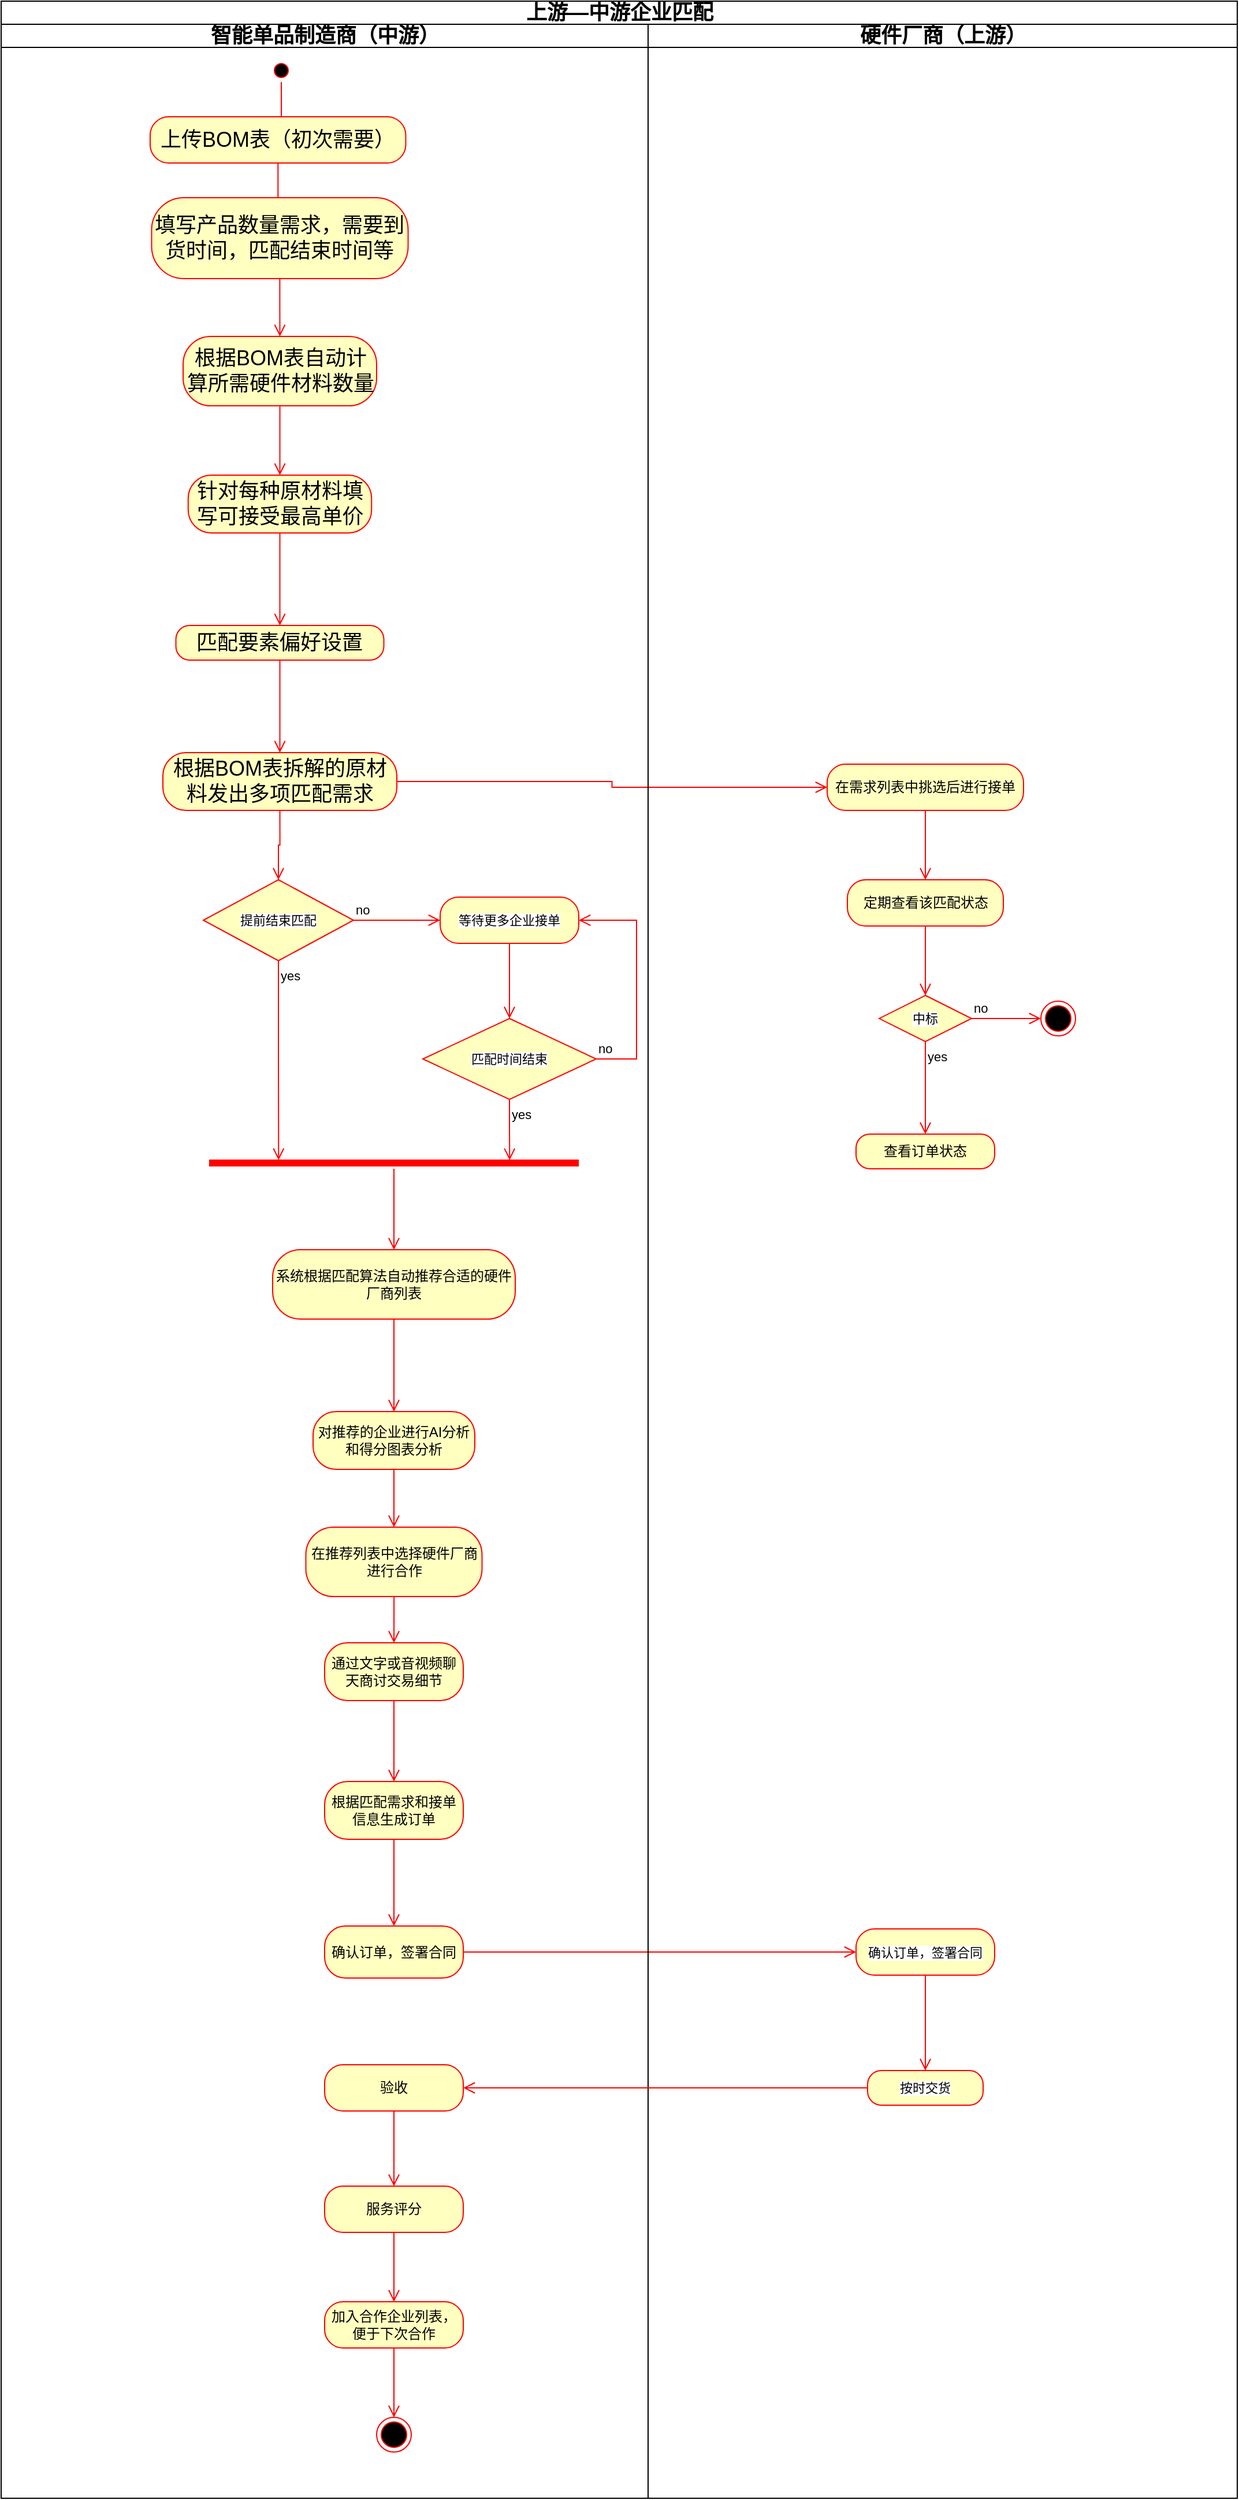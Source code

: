 <mxfile version="27.0.6" pages="9">
  <diagram id="prtHgNgQTEPvFCAcTncT" name="中上游智能匹配">
    <mxGraphModel dx="1139" dy="472" grid="1" gridSize="10" guides="1" tooltips="1" connect="1" arrows="1" fold="1" page="1" pageScale="1" pageWidth="2339" pageHeight="3300" math="0" shadow="0">
      <root>
        <mxCell id="0" />
        <mxCell id="1" parent="0" />
        <mxCell id="G4k473hNy3UlmJ6TiarO-14" value="&lt;font style=&quot;font-size: 18px;&quot;&gt;上游—中游企业匹配&lt;/font&gt;" style="swimlane;childLayout=stackLayout;resizeParent=1;resizeParentMax=0;startSize=20;html=1;" parent="1" vertex="1">
          <mxGeometry x="690.0" y="550" width="1070" height="2160" as="geometry" />
        </mxCell>
        <mxCell id="iaTla6m8owf9gjWXvr2z-17" value="" style="edgeStyle=orthogonalEdgeStyle;shape=connector;rounded=0;orthogonalLoop=1;jettySize=auto;html=1;strokeColor=#ff0000;align=center;verticalAlign=bottom;fontFamily=Helvetica;fontSize=11;fontColor=default;labelBackgroundColor=default;endArrow=open;endSize=8;" parent="G4k473hNy3UlmJ6TiarO-14" source="G4k473hNy3UlmJ6TiarO-32" target="iaTla6m8owf9gjWXvr2z-16" edge="1">
          <mxGeometry relative="1" as="geometry" />
        </mxCell>
        <mxCell id="G4k473hNy3UlmJ6TiarO-15" value="&lt;font style=&quot;font-size: 18px;&quot;&gt;智能单品制造商（中游）&lt;/font&gt;" style="swimlane;startSize=20;html=1;" parent="G4k473hNy3UlmJ6TiarO-14" vertex="1">
          <mxGeometry y="20" width="560" height="2140" as="geometry" />
        </mxCell>
        <mxCell id="G4k473hNy3UlmJ6TiarO-18" value="" style="ellipse;html=1;shape=startState;fillColor=#000000;strokeColor=#ff0000;" parent="G4k473hNy3UlmJ6TiarO-15" vertex="1">
          <mxGeometry x="232.5" y="30" width="20" height="20" as="geometry" />
        </mxCell>
        <mxCell id="G4k473hNy3UlmJ6TiarO-19" value="" style="edgeStyle=orthogonalEdgeStyle;html=1;verticalAlign=bottom;endArrow=open;endSize=8;strokeColor=#ff0000;rounded=0;" parent="G4k473hNy3UlmJ6TiarO-15" source="G4k473hNy3UlmJ6TiarO-18" edge="1">
          <mxGeometry relative="1" as="geometry">
            <mxPoint x="242.5" y="90" as="targetPoint" />
          </mxGeometry>
        </mxCell>
        <mxCell id="G4k473hNy3UlmJ6TiarO-20" value="&lt;font style=&quot;font-size: 18px;&quot;&gt;上传BOM表（初次需要）&lt;/font&gt;" style="rounded=1;whiteSpace=wrap;html=1;arcSize=40;fontColor=#000000;fillColor=#ffffc0;strokeColor=#ff0000;" parent="G4k473hNy3UlmJ6TiarO-15" vertex="1">
          <mxGeometry x="128.98" y="80" width="221.25" height="40" as="geometry" />
        </mxCell>
        <mxCell id="G4k473hNy3UlmJ6TiarO-21" value="" style="edgeStyle=orthogonalEdgeStyle;html=1;verticalAlign=bottom;endArrow=open;endSize=8;strokeColor=#ff0000;rounded=0;" parent="G4k473hNy3UlmJ6TiarO-15" source="G4k473hNy3UlmJ6TiarO-20" edge="1">
          <mxGeometry relative="1" as="geometry">
            <mxPoint x="242.5" y="190" as="targetPoint" />
          </mxGeometry>
        </mxCell>
        <mxCell id="G4k473hNy3UlmJ6TiarO-22" value="&lt;font style=&quot;font-size: 18px;&quot;&gt;填写产品数量需求，需要到货时间，匹配结束时间等&lt;/font&gt;" style="rounded=1;whiteSpace=wrap;html=1;arcSize=40;fontColor=#000000;fillColor=#ffffc0;strokeColor=#ff0000;" parent="G4k473hNy3UlmJ6TiarO-15" vertex="1">
          <mxGeometry x="130.24" y="150" width="222.03" height="70" as="geometry" />
        </mxCell>
        <mxCell id="G4k473hNy3UlmJ6TiarO-23" value="" style="edgeStyle=orthogonalEdgeStyle;html=1;verticalAlign=bottom;endArrow=open;endSize=8;strokeColor=#ff0000;rounded=0;entryX=0.5;entryY=0;entryDx=0;entryDy=0;entryPerimeter=0;fillColor=#FF0000;" parent="G4k473hNy3UlmJ6TiarO-15" source="G4k473hNy3UlmJ6TiarO-22" target="iaTla6m8owf9gjWXvr2z-1" edge="1">
          <mxGeometry relative="1" as="geometry">
            <mxPoint x="242.5" y="290" as="targetPoint" />
          </mxGeometry>
        </mxCell>
        <mxCell id="iaTla6m8owf9gjWXvr2z-25" style="edgeStyle=orthogonalEdgeStyle;shape=connector;rounded=0;orthogonalLoop=1;jettySize=auto;html=1;exitX=0.5;exitY=1;exitDx=0;exitDy=0;strokeColor=#ff0000;align=center;verticalAlign=bottom;fontFamily=Helvetica;fontSize=11;fontColor=default;labelBackgroundColor=default;endArrow=open;endSize=8;entryX=0.5;entryY=0;entryDx=0;entryDy=0;" parent="G4k473hNy3UlmJ6TiarO-15" source="G4k473hNy3UlmJ6TiarO-32" target="iaTla6m8owf9gjWXvr2z-26" edge="1">
          <mxGeometry relative="1" as="geometry">
            <mxPoint x="240.286" y="750" as="targetPoint" />
          </mxGeometry>
        </mxCell>
        <mxCell id="G4k473hNy3UlmJ6TiarO-32" value="&lt;font style=&quot;font-size: 18px;&quot;&gt;根据BOM表拆解的原材料发出多项匹配需求&lt;/font&gt;" style="rounded=1;whiteSpace=wrap;html=1;arcSize=40;fontColor=#000000;fillColor=#ffffc0;strokeColor=#ff0000;" parent="G4k473hNy3UlmJ6TiarO-15" vertex="1">
          <mxGeometry x="140.01" y="630" width="202.5" height="50" as="geometry" />
        </mxCell>
        <mxCell id="iaTla6m8owf9gjWXvr2z-51" value="" style="edgeStyle=orthogonalEdgeStyle;shape=connector;rounded=0;orthogonalLoop=1;jettySize=auto;html=1;strokeColor=#ff0000;align=center;verticalAlign=bottom;fontFamily=Helvetica;fontSize=11;fontColor=default;labelBackgroundColor=default;endArrow=open;endSize=8;" parent="G4k473hNy3UlmJ6TiarO-15" source="G4k473hNy3UlmJ6TiarO-51" target="iaTla6m8owf9gjWXvr2z-50" edge="1">
          <mxGeometry relative="1" as="geometry" />
        </mxCell>
        <mxCell id="G4k473hNy3UlmJ6TiarO-51" value="系统根据匹配算法自动推荐合适的硬件厂商列表" style="whiteSpace=wrap;html=1;fillColor=#ffffc0;strokeColor=#ff0000;fontColor=#000000;rounded=1;arcSize=40;" parent="G4k473hNy3UlmJ6TiarO-15" vertex="1">
          <mxGeometry x="235" y="1060" width="210" height="60" as="geometry" />
        </mxCell>
        <mxCell id="iaTla6m8owf9gjWXvr2z-1" value="&lt;font style=&quot;font-size: 18px;&quot;&gt;根据BOM表自动计算所需硬件材料数量&lt;/font&gt;" style="rounded=1;whiteSpace=wrap;html=1;arcSize=40;fontColor=#000000;fillColor=#ffffc0;strokeColor=#ff0000;" parent="G4k473hNy3UlmJ6TiarO-15" vertex="1">
          <mxGeometry x="157.51" y="270" width="167.5" height="60" as="geometry" />
        </mxCell>
        <mxCell id="iaTla6m8owf9gjWXvr2z-3" value="&lt;font style=&quot;font-size: 18px;&quot;&gt;匹配要素偏好设置&lt;/font&gt;" style="rounded=1;whiteSpace=wrap;html=1;arcSize=40;fontColor=#000000;fillColor=#ffffc0;strokeColor=#ff0000;" parent="G4k473hNy3UlmJ6TiarO-15" vertex="1">
          <mxGeometry x="151.26" y="520" width="180" height="30" as="geometry" />
        </mxCell>
        <mxCell id="iaTla6m8owf9gjWXvr2z-4" value="" style="edgeStyle=orthogonalEdgeStyle;html=1;verticalAlign=bottom;endArrow=open;endSize=8;strokeColor=#ff0000;rounded=0;entryX=0.5;entryY=0;entryDx=0;entryDy=0;" parent="G4k473hNy3UlmJ6TiarO-15" source="iaTla6m8owf9gjWXvr2z-3" target="G4k473hNy3UlmJ6TiarO-32" edge="1">
          <mxGeometry relative="1" as="geometry">
            <mxPoint x="240.0" y="630" as="targetPoint" />
          </mxGeometry>
        </mxCell>
        <mxCell id="iaTla6m8owf9gjWXvr2z-7" value="&lt;font style=&quot;font-size: 18px;&quot;&gt;针对每种原材料填写可接受最高单价&lt;/font&gt;" style="whiteSpace=wrap;html=1;fillColor=#ffffc0;strokeColor=#ff0000;fontColor=#000000;rounded=1;arcSize=40;" parent="G4k473hNy3UlmJ6TiarO-15" vertex="1">
          <mxGeometry x="161.89" y="390" width="158.75" height="50" as="geometry" />
        </mxCell>
        <mxCell id="iaTla6m8owf9gjWXvr2z-9" value="" style="edgeStyle=orthogonalEdgeStyle;html=1;verticalAlign=bottom;endArrow=open;endSize=8;strokeColor=#ff0000;rounded=0;exitX=0.5;exitY=1;exitDx=0;exitDy=0;entryX=0.5;entryY=0;entryDx=0;entryDy=0;" parent="G4k473hNy3UlmJ6TiarO-15" source="iaTla6m8owf9gjWXvr2z-1" target="iaTla6m8owf9gjWXvr2z-7" edge="1">
          <mxGeometry relative="1" as="geometry">
            <mxPoint x="240.66" y="400" as="targetPoint" />
            <mxPoint x="240.54" y="340" as="sourcePoint" />
          </mxGeometry>
        </mxCell>
        <mxCell id="iaTla6m8owf9gjWXvr2z-11" value="" style="edgeStyle=orthogonalEdgeStyle;html=1;verticalAlign=bottom;endArrow=open;endSize=8;strokeColor=#ff0000;rounded=0;exitX=0.5;exitY=1;exitDx=0;exitDy=0;entryX=0.5;entryY=0;entryDx=0;entryDy=0;" parent="G4k473hNy3UlmJ6TiarO-15" source="iaTla6m8owf9gjWXvr2z-7" target="iaTla6m8owf9gjWXvr2z-3" edge="1">
          <mxGeometry relative="1" as="geometry">
            <mxPoint x="239.29" y="540" as="targetPoint" />
            <mxPoint x="239.29" y="470" as="sourcePoint" />
          </mxGeometry>
        </mxCell>
        <mxCell id="iaTla6m8owf9gjWXvr2z-26" value="提前结束匹配" style="rhombus;whiteSpace=wrap;html=1;fontColor=#000000;fillColor=#ffffc0;strokeColor=#ff0000;fontFamily=Helvetica;fontSize=11;labelBackgroundColor=default;" parent="G4k473hNy3UlmJ6TiarO-15" vertex="1">
          <mxGeometry x="175" y="740" width="130" height="70" as="geometry" />
        </mxCell>
        <mxCell id="iaTla6m8owf9gjWXvr2z-27" value="no" style="edgeStyle=orthogonalEdgeStyle;html=1;align=left;verticalAlign=bottom;endArrow=open;endSize=8;strokeColor=#ff0000;rounded=0;fontFamily=Helvetica;fontSize=11;fontColor=default;labelBackgroundColor=default;entryX=0;entryY=0.5;entryDx=0;entryDy=0;" parent="G4k473hNy3UlmJ6TiarO-15" source="iaTla6m8owf9gjWXvr2z-26" target="iaTla6m8owf9gjWXvr2z-32" edge="1">
          <mxGeometry x="-1" relative="1" as="geometry">
            <mxPoint x="380" y="775" as="targetPoint" />
          </mxGeometry>
        </mxCell>
        <mxCell id="iaTla6m8owf9gjWXvr2z-28" value="yes" style="edgeStyle=orthogonalEdgeStyle;html=1;align=left;verticalAlign=top;endArrow=open;endSize=8;strokeColor=#ff0000;rounded=0;fontFamily=Helvetica;fontSize=11;fontColor=default;labelBackgroundColor=default;entryX=0.188;entryY=0.252;entryDx=0;entryDy=0;entryPerimeter=0;" parent="G4k473hNy3UlmJ6TiarO-15" source="iaTla6m8owf9gjWXvr2z-26" target="iaTla6m8owf9gjWXvr2z-37" edge="1">
          <mxGeometry x="-1" relative="1" as="geometry">
            <mxPoint x="240.0" y="970" as="targetPoint" />
          </mxGeometry>
        </mxCell>
        <mxCell id="iaTla6m8owf9gjWXvr2z-32" value="等待更多企业接单" style="rounded=1;whiteSpace=wrap;html=1;arcSize=40;fontColor=#000000;fillColor=#ffffc0;strokeColor=#ff0000;fontFamily=Helvetica;fontSize=11;labelBackgroundColor=default;" parent="G4k473hNy3UlmJ6TiarO-15" vertex="1">
          <mxGeometry x="380.0" y="755" width="120" height="40" as="geometry" />
        </mxCell>
        <mxCell id="iaTla6m8owf9gjWXvr2z-33" value="" style="edgeStyle=orthogonalEdgeStyle;html=1;verticalAlign=bottom;endArrow=open;endSize=8;strokeColor=#ff0000;rounded=0;align=center;fontFamily=Helvetica;fontSize=11;fontColor=default;labelBackgroundColor=default;entryX=0.5;entryY=0;entryDx=0;entryDy=0;" parent="G4k473hNy3UlmJ6TiarO-15" source="iaTla6m8owf9gjWXvr2z-32" target="iaTla6m8owf9gjWXvr2z-34" edge="1">
          <mxGeometry relative="1" as="geometry">
            <mxPoint x="440.0" y="860" as="targetPoint" />
          </mxGeometry>
        </mxCell>
        <mxCell id="iaTla6m8owf9gjWXvr2z-34" value="匹配时间结束" style="rhombus;whiteSpace=wrap;html=1;fontColor=#000000;fillColor=#ffffc0;strokeColor=#ff0000;fontFamily=Helvetica;fontSize=11;labelBackgroundColor=default;" parent="G4k473hNy3UlmJ6TiarO-15" vertex="1">
          <mxGeometry x="365" y="860" width="150" height="70" as="geometry" />
        </mxCell>
        <mxCell id="iaTla6m8owf9gjWXvr2z-35" value="no" style="edgeStyle=orthogonalEdgeStyle;html=1;align=left;verticalAlign=bottom;endArrow=open;endSize=8;strokeColor=#ff0000;rounded=0;fontFamily=Helvetica;fontSize=11;fontColor=default;labelBackgroundColor=default;entryX=1;entryY=0.5;entryDx=0;entryDy=0;" parent="G4k473hNy3UlmJ6TiarO-15" source="iaTla6m8owf9gjWXvr2z-34" target="iaTla6m8owf9gjWXvr2z-32" edge="1">
          <mxGeometry x="-1" relative="1" as="geometry">
            <mxPoint x="570.0" y="780" as="targetPoint" />
            <Array as="points">
              <mxPoint x="550" y="895" />
              <mxPoint x="550" y="775" />
            </Array>
          </mxGeometry>
        </mxCell>
        <mxCell id="iaTla6m8owf9gjWXvr2z-36" value="yes" style="edgeStyle=orthogonalEdgeStyle;html=1;align=left;verticalAlign=top;endArrow=open;endSize=8;strokeColor=#ff0000;rounded=0;fontFamily=Helvetica;fontSize=11;fontColor=default;labelBackgroundColor=default;entryX=0.813;entryY=0.252;entryDx=0;entryDy=0;entryPerimeter=0;" parent="G4k473hNy3UlmJ6TiarO-15" source="iaTla6m8owf9gjWXvr2z-34" target="iaTla6m8owf9gjWXvr2z-37" edge="1">
          <mxGeometry x="-1" relative="1" as="geometry">
            <mxPoint x="440.0" y="970" as="targetPoint" />
          </mxGeometry>
        </mxCell>
        <mxCell id="iaTla6m8owf9gjWXvr2z-37" value="" style="shape=line;html=1;strokeWidth=6;strokeColor=#ff0000;fontFamily=Helvetica;fontSize=11;fontColor=default;labelBackgroundColor=default;" parent="G4k473hNy3UlmJ6TiarO-15" vertex="1">
          <mxGeometry x="180" y="980" width="320" height="10" as="geometry" />
        </mxCell>
        <mxCell id="iaTla6m8owf9gjWXvr2z-38" value="" style="edgeStyle=orthogonalEdgeStyle;html=1;verticalAlign=bottom;endArrow=open;endSize=8;strokeColor=#ff0000;rounded=0;align=center;fontFamily=Helvetica;fontSize=11;fontColor=default;labelBackgroundColor=default;entryX=0.5;entryY=0;entryDx=0;entryDy=0;" parent="G4k473hNy3UlmJ6TiarO-15" source="iaTla6m8owf9gjWXvr2z-37" target="G4k473hNy3UlmJ6TiarO-51" edge="1">
          <mxGeometry relative="1" as="geometry">
            <mxPoint x="340.0" y="1050" as="targetPoint" />
          </mxGeometry>
        </mxCell>
        <mxCell id="iaTla6m8owf9gjWXvr2z-52" style="edgeStyle=orthogonalEdgeStyle;shape=connector;rounded=0;orthogonalLoop=1;jettySize=auto;html=1;exitX=0.5;exitY=1;exitDx=0;exitDy=0;strokeColor=#ff0000;align=center;verticalAlign=bottom;fontFamily=Helvetica;fontSize=11;fontColor=default;labelBackgroundColor=default;endArrow=open;endSize=8;entryX=0.5;entryY=0;entryDx=0;entryDy=0;" parent="G4k473hNy3UlmJ6TiarO-15" source="iaTla6m8owf9gjWXvr2z-50" target="iaTla6m8owf9gjWXvr2z-44" edge="1">
          <mxGeometry relative="1" as="geometry">
            <mxPoint x="340.286" y="1290" as="targetPoint" />
          </mxGeometry>
        </mxCell>
        <mxCell id="iaTla6m8owf9gjWXvr2z-50" value="对推荐的企业进行AI分析和得分图表分析" style="whiteSpace=wrap;html=1;fillColor=#ffffc0;strokeColor=#ff0000;fontColor=#000000;rounded=1;arcSize=40;" parent="G4k473hNy3UlmJ6TiarO-15" vertex="1">
          <mxGeometry x="270" y="1200" width="140" height="50" as="geometry" />
        </mxCell>
        <mxCell id="iaTla6m8owf9gjWXvr2z-43" value="" style="edgeStyle=orthogonalEdgeStyle;shape=connector;rounded=0;orthogonalLoop=1;jettySize=auto;html=1;strokeColor=#ff0000;align=center;verticalAlign=bottom;fontFamily=Helvetica;fontSize=11;fontColor=default;labelBackgroundColor=default;endArrow=open;endSize=8;" parent="G4k473hNy3UlmJ6TiarO-15" source="iaTla6m8owf9gjWXvr2z-44" target="iaTla6m8owf9gjWXvr2z-45" edge="1">
          <mxGeometry relative="1" as="geometry" />
        </mxCell>
        <mxCell id="iaTla6m8owf9gjWXvr2z-44" value="在推荐列表中选择硬件厂商进行合作" style="rounded=1;whiteSpace=wrap;html=1;arcSize=40;fontColor=#000000;fillColor=#ffffc0;strokeColor=#ff0000;" parent="G4k473hNy3UlmJ6TiarO-15" vertex="1">
          <mxGeometry x="263.75" y="1300" width="152.5" height="60" as="geometry" />
        </mxCell>
        <mxCell id="iaTla6m8owf9gjWXvr2z-53" style="edgeStyle=orthogonalEdgeStyle;shape=connector;rounded=0;orthogonalLoop=1;jettySize=auto;html=1;exitX=0.5;exitY=1;exitDx=0;exitDy=0;strokeColor=#ff0000;align=center;verticalAlign=bottom;fontFamily=Helvetica;fontSize=11;fontColor=default;labelBackgroundColor=default;endArrow=open;endSize=8;entryX=0.5;entryY=0;entryDx=0;entryDy=0;" parent="G4k473hNy3UlmJ6TiarO-15" source="iaTla6m8owf9gjWXvr2z-45" target="iaTla6m8owf9gjWXvr2z-39" edge="1">
          <mxGeometry relative="1" as="geometry">
            <mxPoint x="340.286" y="1510.0" as="targetPoint" />
          </mxGeometry>
        </mxCell>
        <mxCell id="iaTla6m8owf9gjWXvr2z-45" value="通过文字或音视频聊天商讨交易细节" style="whiteSpace=wrap;html=1;fillColor=#ffffc0;strokeColor=#ff0000;fontColor=#000000;rounded=1;arcSize=40;" parent="G4k473hNy3UlmJ6TiarO-15" vertex="1">
          <mxGeometry x="280" y="1400" width="120" height="50" as="geometry" />
        </mxCell>
        <mxCell id="iaTla6m8owf9gjWXvr2z-55" value="" style="edgeStyle=orthogonalEdgeStyle;shape=connector;rounded=0;orthogonalLoop=1;jettySize=auto;html=1;strokeColor=#ff0000;align=center;verticalAlign=bottom;fontFamily=Helvetica;fontSize=11;fontColor=default;labelBackgroundColor=default;endArrow=open;endSize=8;" parent="G4k473hNy3UlmJ6TiarO-15" source="iaTla6m8owf9gjWXvr2z-39" target="iaTla6m8owf9gjWXvr2z-54" edge="1">
          <mxGeometry relative="1" as="geometry" />
        </mxCell>
        <mxCell id="iaTla6m8owf9gjWXvr2z-39" value="根据匹配需求和接单信息生成订单" style="whiteSpace=wrap;html=1;fillColor=#ffffc0;strokeColor=#ff0000;fontColor=#000000;rounded=1;arcSize=40;" parent="G4k473hNy3UlmJ6TiarO-15" vertex="1">
          <mxGeometry x="280" y="1520" width="120" height="50" as="geometry" />
        </mxCell>
        <mxCell id="iaTla6m8owf9gjWXvr2z-54" value="确认订单，签署合同" style="whiteSpace=wrap;html=1;fillColor=#ffffc0;strokeColor=#ff0000;fontColor=#000000;rounded=1;arcSize=40;" parent="G4k473hNy3UlmJ6TiarO-15" vertex="1">
          <mxGeometry x="280" y="1645" width="120" height="45" as="geometry" />
        </mxCell>
        <mxCell id="G4k473hNy3UlmJ6TiarO-64" value="验收" style="rounded=1;whiteSpace=wrap;html=1;arcSize=40;fontColor=#000000;fillColor=#ffffc0;strokeColor=#ff0000;" parent="G4k473hNy3UlmJ6TiarO-15" vertex="1">
          <mxGeometry x="280.0" y="1765" width="120" height="40" as="geometry" />
        </mxCell>
        <mxCell id="G4k473hNy3UlmJ6TiarO-65" value="" style="edgeStyle=orthogonalEdgeStyle;html=1;verticalAlign=bottom;endArrow=open;endSize=8;strokeColor=#ff0000;rounded=0;" parent="G4k473hNy3UlmJ6TiarO-15" source="G4k473hNy3UlmJ6TiarO-64" edge="1">
          <mxGeometry relative="1" as="geometry">
            <mxPoint x="340.0" y="1870" as="targetPoint" />
          </mxGeometry>
        </mxCell>
        <mxCell id="G4k473hNy3UlmJ6TiarO-68" value="服务评分" style="rounded=1;whiteSpace=wrap;html=1;arcSize=40;fontColor=#000000;fillColor=#ffffc0;strokeColor=#ff0000;" parent="G4k473hNy3UlmJ6TiarO-15" vertex="1">
          <mxGeometry x="280.0" y="1870" width="120" height="40" as="geometry" />
        </mxCell>
        <mxCell id="G4k473hNy3UlmJ6TiarO-69" value="" style="edgeStyle=orthogonalEdgeStyle;html=1;verticalAlign=bottom;endArrow=open;endSize=8;strokeColor=#ff0000;rounded=0;" parent="G4k473hNy3UlmJ6TiarO-15" source="G4k473hNy3UlmJ6TiarO-68" edge="1">
          <mxGeometry relative="1" as="geometry">
            <mxPoint x="340.0" y="1970" as="targetPoint" />
          </mxGeometry>
        </mxCell>
        <mxCell id="G4k473hNy3UlmJ6TiarO-70" value="加入合作企业列表，便于下次合作" style="rounded=1;whiteSpace=wrap;html=1;arcSize=40;fontColor=#000000;fillColor=#ffffc0;strokeColor=#ff0000;" parent="G4k473hNy3UlmJ6TiarO-15" vertex="1">
          <mxGeometry x="280.0" y="1970" width="120" height="40" as="geometry" />
        </mxCell>
        <mxCell id="G4k473hNy3UlmJ6TiarO-71" value="" style="edgeStyle=orthogonalEdgeStyle;html=1;verticalAlign=bottom;endArrow=open;endSize=8;strokeColor=#ff0000;rounded=0;" parent="G4k473hNy3UlmJ6TiarO-15" source="G4k473hNy3UlmJ6TiarO-70" edge="1">
          <mxGeometry relative="1" as="geometry">
            <mxPoint x="340.0" y="2070" as="targetPoint" />
          </mxGeometry>
        </mxCell>
        <mxCell id="G4k473hNy3UlmJ6TiarO-72" value="" style="ellipse;html=1;shape=endState;fillColor=#000000;strokeColor=#ff0000;" parent="G4k473hNy3UlmJ6TiarO-15" vertex="1">
          <mxGeometry x="325.0" y="2070" width="30" height="30" as="geometry" />
        </mxCell>
        <mxCell id="iaTla6m8owf9gjWXvr2z-56" style="edgeStyle=orthogonalEdgeStyle;shape=connector;rounded=0;orthogonalLoop=1;jettySize=auto;html=1;exitX=1;exitY=0.5;exitDx=0;exitDy=0;strokeColor=#ff0000;align=center;verticalAlign=bottom;fontFamily=Helvetica;fontSize=11;fontColor=default;labelBackgroundColor=default;endArrow=open;endSize=8;entryX=0;entryY=0.5;entryDx=0;entryDy=0;" parent="G4k473hNy3UlmJ6TiarO-14" source="iaTla6m8owf9gjWXvr2z-54" target="iaTla6m8owf9gjWXvr2z-57" edge="1">
          <mxGeometry relative="1" as="geometry">
            <mxPoint x="830.0" y="1687.286" as="targetPoint" />
          </mxGeometry>
        </mxCell>
        <mxCell id="G4k473hNy3UlmJ6TiarO-16" value="&lt;font style=&quot;font-size: 18px;&quot;&gt;硬件厂商（上游）&lt;/font&gt;" style="swimlane;startSize=20;html=1;" parent="G4k473hNy3UlmJ6TiarO-14" vertex="1">
          <mxGeometry x="560" y="20" width="510" height="2140" as="geometry" />
        </mxCell>
        <mxCell id="iaTla6m8owf9gjWXvr2z-19" value="" style="edgeStyle=orthogonalEdgeStyle;shape=connector;rounded=0;orthogonalLoop=1;jettySize=auto;html=1;strokeColor=#ff0000;align=center;verticalAlign=bottom;fontFamily=Helvetica;fontSize=11;fontColor=default;labelBackgroundColor=default;endArrow=open;endSize=8;" parent="G4k473hNy3UlmJ6TiarO-16" source="iaTla6m8owf9gjWXvr2z-16" target="iaTla6m8owf9gjWXvr2z-18" edge="1">
          <mxGeometry relative="1" as="geometry" />
        </mxCell>
        <mxCell id="iaTla6m8owf9gjWXvr2z-16" value="在需求列表中挑选后进行接单" style="whiteSpace=wrap;html=1;fillColor=#ffffc0;strokeColor=#ff0000;fontColor=#000000;rounded=1;arcSize=40;" parent="G4k473hNy3UlmJ6TiarO-16" vertex="1">
          <mxGeometry x="155" y="640" width="170" height="40" as="geometry" />
        </mxCell>
        <mxCell id="iaTla6m8owf9gjWXvr2z-60" value="" style="edgeStyle=orthogonalEdgeStyle;shape=connector;rounded=0;orthogonalLoop=1;jettySize=auto;html=1;strokeColor=#ff0000;align=center;verticalAlign=bottom;fontFamily=Helvetica;fontSize=11;fontColor=default;labelBackgroundColor=default;endArrow=open;endSize=8;entryX=0.5;entryY=0;entryDx=0;entryDy=0;" parent="G4k473hNy3UlmJ6TiarO-16" source="iaTla6m8owf9gjWXvr2z-18" target="iaTla6m8owf9gjWXvr2z-63" edge="1">
          <mxGeometry relative="1" as="geometry">
            <mxPoint x="240" y="830" as="targetPoint" />
          </mxGeometry>
        </mxCell>
        <mxCell id="iaTla6m8owf9gjWXvr2z-18" value="定期查看该匹配状态" style="whiteSpace=wrap;html=1;fillColor=#ffffc0;strokeColor=#ff0000;fontColor=#000000;rounded=1;arcSize=40;" parent="G4k473hNy3UlmJ6TiarO-16" vertex="1">
          <mxGeometry x="172.5" y="740" width="135" height="40" as="geometry" />
        </mxCell>
        <mxCell id="iaTla6m8owf9gjWXvr2z-69" value="" style="edgeStyle=orthogonalEdgeStyle;shape=connector;rounded=0;orthogonalLoop=1;jettySize=auto;html=1;strokeColor=#ff0000;align=center;verticalAlign=bottom;fontFamily=Helvetica;fontSize=11;fontColor=default;labelBackgroundColor=default;endArrow=open;endSize=8;" parent="G4k473hNy3UlmJ6TiarO-16" source="iaTla6m8owf9gjWXvr2z-57" target="iaTla6m8owf9gjWXvr2z-68" edge="1">
          <mxGeometry relative="1" as="geometry" />
        </mxCell>
        <mxCell id="iaTla6m8owf9gjWXvr2z-57" value="确认订单，签署合同" style="rounded=1;whiteSpace=wrap;html=1;arcSize=40;fontColor=#000000;fillColor=#ffffc0;strokeColor=#ff0000;fontFamily=Helvetica;fontSize=11;labelBackgroundColor=default;" parent="G4k473hNy3UlmJ6TiarO-16" vertex="1">
          <mxGeometry x="180.0" y="1647.5" width="120" height="40" as="geometry" />
        </mxCell>
        <mxCell id="iaTla6m8owf9gjWXvr2z-62" value="查看订单状态" style="whiteSpace=wrap;html=1;fillColor=#ffffc0;strokeColor=#ff0000;fontColor=#000000;rounded=1;arcSize=40;" parent="G4k473hNy3UlmJ6TiarO-16" vertex="1">
          <mxGeometry x="180" y="960" width="120" height="30" as="geometry" />
        </mxCell>
        <mxCell id="iaTla6m8owf9gjWXvr2z-63" value="中标" style="rhombus;whiteSpace=wrap;html=1;fontColor=#000000;fillColor=#ffffc0;strokeColor=#ff0000;fontFamily=Helvetica;fontSize=11;labelBackgroundColor=default;" parent="G4k473hNy3UlmJ6TiarO-16" vertex="1">
          <mxGeometry x="200.0" y="840" width="80" height="40" as="geometry" />
        </mxCell>
        <mxCell id="iaTla6m8owf9gjWXvr2z-64" value="no" style="edgeStyle=orthogonalEdgeStyle;html=1;align=left;verticalAlign=bottom;endArrow=open;endSize=8;strokeColor=#ff0000;rounded=0;fontFamily=Helvetica;fontSize=11;fontColor=default;labelBackgroundColor=default;entryX=0;entryY=0.5;entryDx=0;entryDy=0;" parent="G4k473hNy3UlmJ6TiarO-16" source="iaTla6m8owf9gjWXvr2z-63" target="iaTla6m8owf9gjWXvr2z-66" edge="1">
          <mxGeometry x="-1" relative="1" as="geometry">
            <mxPoint x="380.0" y="860" as="targetPoint" />
          </mxGeometry>
        </mxCell>
        <mxCell id="iaTla6m8owf9gjWXvr2z-65" value="yes" style="edgeStyle=orthogonalEdgeStyle;html=1;align=left;verticalAlign=top;endArrow=open;endSize=8;strokeColor=#ff0000;rounded=0;fontFamily=Helvetica;fontSize=11;fontColor=default;labelBackgroundColor=default;entryX=0.5;entryY=0;entryDx=0;entryDy=0;" parent="G4k473hNy3UlmJ6TiarO-16" source="iaTla6m8owf9gjWXvr2z-63" target="iaTla6m8owf9gjWXvr2z-62" edge="1">
          <mxGeometry x="-1" relative="1" as="geometry">
            <mxPoint x="240.0" y="940" as="targetPoint" />
          </mxGeometry>
        </mxCell>
        <mxCell id="iaTla6m8owf9gjWXvr2z-66" value="" style="ellipse;html=1;shape=endState;fillColor=#000000;strokeColor=#ff0000;fontFamily=Helvetica;fontSize=11;fontColor=default;labelBackgroundColor=default;" parent="G4k473hNy3UlmJ6TiarO-16" vertex="1">
          <mxGeometry x="340.0" y="845" width="30" height="30" as="geometry" />
        </mxCell>
        <mxCell id="iaTla6m8owf9gjWXvr2z-68" value="按时交货" style="whiteSpace=wrap;html=1;fontSize=11;fillColor=#ffffc0;strokeColor=#ff0000;fontColor=#000000;rounded=1;arcSize=40;labelBackgroundColor=default;" parent="G4k473hNy3UlmJ6TiarO-16" vertex="1">
          <mxGeometry x="190" y="1770" width="100" height="30" as="geometry" />
        </mxCell>
        <mxCell id="iaTla6m8owf9gjWXvr2z-70" style="edgeStyle=orthogonalEdgeStyle;shape=connector;rounded=0;orthogonalLoop=1;jettySize=auto;html=1;entryX=1;entryY=0.5;entryDx=0;entryDy=0;strokeColor=#ff0000;align=center;verticalAlign=bottom;fontFamily=Helvetica;fontSize=11;fontColor=default;labelBackgroundColor=default;endArrow=open;endSize=8;" parent="G4k473hNy3UlmJ6TiarO-14" source="iaTla6m8owf9gjWXvr2z-68" target="G4k473hNy3UlmJ6TiarO-64" edge="1">
          <mxGeometry relative="1" as="geometry" />
        </mxCell>
      </root>
    </mxGraphModel>
  </diagram>
  <diagram id="7u9bPi9LvH8Y9y0cHNrz" name="中下游智能匹配">
    <mxGraphModel dx="2278" dy="1302" grid="1" gridSize="10" guides="1" tooltips="1" connect="1" arrows="1" fold="1" page="1" pageScale="1" pageWidth="2339" pageHeight="3300" math="0" shadow="0">
      <root>
        <mxCell id="0" />
        <mxCell id="1" parent="0" />
        <mxCell id="Gj4Fg86rMPYZRkNIS9kM-61" value="中游—下游企业匹配" style="swimlane;childLayout=stackLayout;resizeParent=1;resizeParentMax=0;startSize=20;html=1;" vertex="1" parent="1">
          <mxGeometry x="1020" y="620" width="1060" height="2060" as="geometry" />
        </mxCell>
        <mxCell id="Gj4Fg86rMPYZRkNIS9kM-63" value="智能单品制造商（中游）" style="swimlane;startSize=20;html=1;" vertex="1" parent="Gj4Fg86rMPYZRkNIS9kM-61">
          <mxGeometry y="20" width="550" height="2040" as="geometry" />
        </mxCell>
        <mxCell id="Gj4Fg86rMPYZRkNIS9kM-107" value="分销渠道商（下游）" style="swimlane;startSize=20;html=1;" vertex="1" parent="Gj4Fg86rMPYZRkNIS9kM-61">
          <mxGeometry x="550" y="20" width="510" height="2040" as="geometry" />
        </mxCell>
        <mxCell id="Gj4Fg86rMPYZRkNIS9kM-105" value="" style="ellipse;html=1;shape=endState;fillColor=#000000;strokeColor=#ff0000;" vertex="1" parent="Gj4Fg86rMPYZRkNIS9kM-107">
          <mxGeometry x="227.03" y="1950" width="30" height="30" as="geometry" />
        </mxCell>
        <mxCell id="Gj4Fg86rMPYZRkNIS9kM-119" value="按时交货" style="whiteSpace=wrap;html=1;fontSize=11;fillColor=#ffffc0;strokeColor=#ff0000;fontColor=#000000;rounded=1;arcSize=40;labelBackgroundColor=default;" vertex="1" parent="Gj4Fg86rMPYZRkNIS9kM-107">
          <mxGeometry x="-260" y="1645" width="100" height="30" as="geometry" />
        </mxCell>
        <mxCell id="Gj4Fg86rMPYZRkNIS9kM-113" value="确认订单，签署合同" style="rounded=1;whiteSpace=wrap;html=1;arcSize=40;fontColor=#000000;fillColor=#ffffc0;strokeColor=#ff0000;fontFamily=Helvetica;fontSize=11;labelBackgroundColor=default;" vertex="1" parent="Gj4Fg86rMPYZRkNIS9kM-107">
          <mxGeometry x="-270.0" y="1510" width="120" height="40" as="geometry" />
        </mxCell>
        <mxCell id="Gj4Fg86rMPYZRkNIS9kM-112" value="" style="edgeStyle=orthogonalEdgeStyle;shape=connector;rounded=0;orthogonalLoop=1;jettySize=auto;html=1;strokeColor=#ff0000;align=center;verticalAlign=bottom;fontFamily=Helvetica;fontSize=11;fontColor=default;labelBackgroundColor=default;endArrow=open;endSize=8;" edge="1" parent="Gj4Fg86rMPYZRkNIS9kM-107" source="Gj4Fg86rMPYZRkNIS9kM-113" target="Gj4Fg86rMPYZRkNIS9kM-119">
          <mxGeometry relative="1" as="geometry" />
        </mxCell>
        <mxCell id="Gj4Fg86rMPYZRkNIS9kM-120" style="edgeStyle=orthogonalEdgeStyle;shape=connector;rounded=0;orthogonalLoop=1;jettySize=auto;html=1;entryX=0;entryY=0.5;entryDx=0;entryDy=0;strokeColor=#ff0000;align=center;verticalAlign=bottom;fontFamily=Helvetica;fontSize=11;fontColor=default;labelBackgroundColor=default;endArrow=open;endSize=8;" edge="1" parent="Gj4Fg86rMPYZRkNIS9kM-107" source="Gj4Fg86rMPYZRkNIS9kM-119" target="Gj4Fg86rMPYZRkNIS9kM-99">
          <mxGeometry relative="1" as="geometry" />
        </mxCell>
        <mxCell id="Gj4Fg86rMPYZRkNIS9kM-106" style="edgeStyle=orthogonalEdgeStyle;shape=connector;rounded=0;orthogonalLoop=1;jettySize=auto;html=1;exitX=0;exitY=0.75;exitDx=0;exitDy=0;strokeColor=#ff0000;align=center;verticalAlign=bottom;fontFamily=Helvetica;fontSize=11;fontColor=default;labelBackgroundColor=default;endArrow=open;endSize=8;" edge="1" parent="Gj4Fg86rMPYZRkNIS9kM-107" source="Gj4Fg86rMPYZRkNIS9kM-98">
          <mxGeometry relative="1" as="geometry">
            <mxPoint x="-150" y="1534" as="targetPoint" />
          </mxGeometry>
        </mxCell>
        <mxCell id="Gj4Fg86rMPYZRkNIS9kM-64" value="" style="ellipse;html=1;shape=startState;fillColor=#000000;strokeColor=#ff0000;" vertex="1" parent="Gj4Fg86rMPYZRkNIS9kM-107">
          <mxGeometry x="142.02" y="110" width="20" height="20" as="geometry" />
        </mxCell>
        <mxCell id="Gj4Fg86rMPYZRkNIS9kM-65" value="" style="edgeStyle=orthogonalEdgeStyle;html=1;verticalAlign=bottom;endArrow=open;endSize=8;strokeColor=#ff0000;rounded=0;entryX=0.5;entryY=0;entryDx=0;entryDy=0;" edge="1" parent="Gj4Fg86rMPYZRkNIS9kM-107" source="Gj4Fg86rMPYZRkNIS9kM-64" target="Gj4Fg86rMPYZRkNIS9kM-68">
          <mxGeometry relative="1" as="geometry">
            <mxPoint x="153.27" y="10" as="targetPoint" />
          </mxGeometry>
        </mxCell>
        <mxCell id="Gj4Fg86rMPYZRkNIS9kM-68" value="填写产品类别、数量、功能参数需求、需要到货时间、匹配结束时间、可接受最高单价等" style="rounded=1;whiteSpace=wrap;html=1;arcSize=40;fontColor=#000000;fillColor=#ffffc0;strokeColor=#ff0000;" vertex="1" parent="Gj4Fg86rMPYZRkNIS9kM-107">
          <mxGeometry x="68.74" y="220" width="166.57" height="60" as="geometry" />
        </mxCell>
        <mxCell id="Gj4Fg86rMPYZRkNIS9kM-70" style="edgeStyle=orthogonalEdgeStyle;shape=connector;rounded=0;orthogonalLoop=1;jettySize=auto;html=1;exitX=0.5;exitY=1;exitDx=0;exitDy=0;strokeColor=#ff0000;align=center;verticalAlign=bottom;fontFamily=Helvetica;fontSize=11;fontColor=default;labelBackgroundColor=default;endArrow=open;endSize=8;entryX=0.5;entryY=0;entryDx=0;entryDy=0;" edge="1" parent="Gj4Fg86rMPYZRkNIS9kM-107" source="Gj4Fg86rMPYZRkNIS9kM-71" target="Gj4Fg86rMPYZRkNIS9kM-80">
          <mxGeometry relative="1" as="geometry">
            <mxPoint x="152.316" y="580" as="targetPoint" />
          </mxGeometry>
        </mxCell>
        <mxCell id="Gj4Fg86rMPYZRkNIS9kM-71" value="发出匹配需求" style="rounded=1;whiteSpace=wrap;html=1;arcSize=40;fontColor=#000000;fillColor=#ffffc0;strokeColor=#ff0000;" vertex="1" parent="Gj4Fg86rMPYZRkNIS9kM-107">
          <mxGeometry x="89.53" y="470" width="125" height="40" as="geometry" />
        </mxCell>
        <mxCell id="Gj4Fg86rMPYZRkNIS9kM-72" value="" style="edgeStyle=orthogonalEdgeStyle;shape=connector;rounded=0;orthogonalLoop=1;jettySize=auto;html=1;strokeColor=#ff0000;align=center;verticalAlign=bottom;fontFamily=Helvetica;fontSize=11;fontColor=default;labelBackgroundColor=default;endArrow=open;endSize=8;" edge="1" parent="Gj4Fg86rMPYZRkNIS9kM-107" source="Gj4Fg86rMPYZRkNIS9kM-73" target="Gj4Fg86rMPYZRkNIS9kM-91">
          <mxGeometry relative="1" as="geometry" />
        </mxCell>
        <mxCell id="Gj4Fg86rMPYZRkNIS9kM-73" value="系统根据匹配算法自动推荐合适的智能设备厂商列表" style="whiteSpace=wrap;html=1;fillColor=#ffffc0;strokeColor=#ff0000;fontColor=#000000;rounded=1;arcSize=40;" vertex="1" parent="Gj4Fg86rMPYZRkNIS9kM-107">
          <mxGeometry x="147.03" y="890" width="210" height="60" as="geometry" />
        </mxCell>
        <mxCell id="Gj4Fg86rMPYZRkNIS9kM-75" value="匹配要素偏好设置" style="rounded=1;whiteSpace=wrap;html=1;arcSize=40;fontColor=#000000;fillColor=#ffffc0;strokeColor=#ff0000;" vertex="1" parent="Gj4Fg86rMPYZRkNIS9kM-107">
          <mxGeometry x="92.03" y="360" width="120" height="40" as="geometry" />
        </mxCell>
        <mxCell id="Gj4Fg86rMPYZRkNIS9kM-76" value="" style="edgeStyle=orthogonalEdgeStyle;html=1;verticalAlign=bottom;endArrow=open;endSize=8;strokeColor=#ff0000;rounded=0;entryX=0.5;entryY=0;entryDx=0;entryDy=0;" edge="1" parent="Gj4Fg86rMPYZRkNIS9kM-107" source="Gj4Fg86rMPYZRkNIS9kM-75" target="Gj4Fg86rMPYZRkNIS9kM-71">
          <mxGeometry relative="1" as="geometry">
            <mxPoint x="152.03" y="460" as="targetPoint" />
          </mxGeometry>
        </mxCell>
        <mxCell id="Gj4Fg86rMPYZRkNIS9kM-79" value="" style="edgeStyle=orthogonalEdgeStyle;html=1;verticalAlign=bottom;endArrow=open;endSize=8;strokeColor=#ff0000;rounded=0;exitX=0.5;exitY=1;exitDx=0;exitDy=0;entryX=0.5;entryY=0;entryDx=0;entryDy=0;" edge="1" parent="Gj4Fg86rMPYZRkNIS9kM-107" source="Gj4Fg86rMPYZRkNIS9kM-68" target="Gj4Fg86rMPYZRkNIS9kM-75">
          <mxGeometry relative="1" as="geometry">
            <mxPoint x="151.32" y="370" as="targetPoint" />
            <mxPoint x="151.015" y="230" as="sourcePoint" />
          </mxGeometry>
        </mxCell>
        <mxCell id="Gj4Fg86rMPYZRkNIS9kM-80" value="提前结束匹配" style="rhombus;whiteSpace=wrap;html=1;fontColor=#000000;fillColor=#ffffc0;strokeColor=#ff0000;fontFamily=Helvetica;fontSize=11;labelBackgroundColor=default;" vertex="1" parent="Gj4Fg86rMPYZRkNIS9kM-107">
          <mxGeometry x="87.03" y="570" width="130" height="70" as="geometry" />
        </mxCell>
        <mxCell id="Gj4Fg86rMPYZRkNIS9kM-81" value="no" style="edgeStyle=orthogonalEdgeStyle;html=1;align=left;verticalAlign=bottom;endArrow=open;endSize=8;strokeColor=#ff0000;rounded=0;fontFamily=Helvetica;fontSize=11;fontColor=default;labelBackgroundColor=default;entryX=0;entryY=0.5;entryDx=0;entryDy=0;" edge="1" parent="Gj4Fg86rMPYZRkNIS9kM-107" source="Gj4Fg86rMPYZRkNIS9kM-80" target="Gj4Fg86rMPYZRkNIS9kM-83">
          <mxGeometry x="-1" relative="1" as="geometry">
            <mxPoint x="292.03" y="605" as="targetPoint" />
          </mxGeometry>
        </mxCell>
        <mxCell id="Gj4Fg86rMPYZRkNIS9kM-82" value="yes" style="edgeStyle=orthogonalEdgeStyle;html=1;align=left;verticalAlign=top;endArrow=open;endSize=8;strokeColor=#ff0000;rounded=0;fontFamily=Helvetica;fontSize=11;fontColor=default;labelBackgroundColor=default;entryX=0.188;entryY=0.252;entryDx=0;entryDy=0;entryPerimeter=0;" edge="1" parent="Gj4Fg86rMPYZRkNIS9kM-107" source="Gj4Fg86rMPYZRkNIS9kM-80" target="Gj4Fg86rMPYZRkNIS9kM-88">
          <mxGeometry x="-1" relative="1" as="geometry">
            <mxPoint x="152.03" y="800" as="targetPoint" />
          </mxGeometry>
        </mxCell>
        <mxCell id="Gj4Fg86rMPYZRkNIS9kM-83" value="等待更多企业接单" style="rounded=1;whiteSpace=wrap;html=1;arcSize=40;fontColor=#000000;fillColor=#ffffc0;strokeColor=#ff0000;fontFamily=Helvetica;fontSize=11;labelBackgroundColor=default;" vertex="1" parent="Gj4Fg86rMPYZRkNIS9kM-107">
          <mxGeometry x="292.03" y="585" width="120" height="40" as="geometry" />
        </mxCell>
        <mxCell id="Gj4Fg86rMPYZRkNIS9kM-84" value="" style="edgeStyle=orthogonalEdgeStyle;html=1;verticalAlign=bottom;endArrow=open;endSize=8;strokeColor=#ff0000;rounded=0;align=center;fontFamily=Helvetica;fontSize=11;fontColor=default;labelBackgroundColor=default;entryX=0.5;entryY=0;entryDx=0;entryDy=0;" edge="1" parent="Gj4Fg86rMPYZRkNIS9kM-107" source="Gj4Fg86rMPYZRkNIS9kM-83" target="Gj4Fg86rMPYZRkNIS9kM-85">
          <mxGeometry relative="1" as="geometry">
            <mxPoint x="352.03" y="690" as="targetPoint" />
          </mxGeometry>
        </mxCell>
        <mxCell id="Gj4Fg86rMPYZRkNIS9kM-85" value="匹配时间结束" style="rhombus;whiteSpace=wrap;html=1;fontColor=#000000;fillColor=#ffffc0;strokeColor=#ff0000;fontFamily=Helvetica;fontSize=11;labelBackgroundColor=default;" vertex="1" parent="Gj4Fg86rMPYZRkNIS9kM-107">
          <mxGeometry x="277.03" y="690" width="150" height="70" as="geometry" />
        </mxCell>
        <mxCell id="Gj4Fg86rMPYZRkNIS9kM-86" value="no" style="edgeStyle=orthogonalEdgeStyle;html=1;align=left;verticalAlign=bottom;endArrow=open;endSize=8;strokeColor=#ff0000;rounded=0;fontFamily=Helvetica;fontSize=11;fontColor=default;labelBackgroundColor=default;entryX=1;entryY=0.5;entryDx=0;entryDy=0;" edge="1" parent="Gj4Fg86rMPYZRkNIS9kM-107" source="Gj4Fg86rMPYZRkNIS9kM-85" target="Gj4Fg86rMPYZRkNIS9kM-83">
          <mxGeometry x="-1" relative="1" as="geometry">
            <mxPoint x="482.03" y="610" as="targetPoint" />
            <Array as="points">
              <mxPoint x="462.03" y="725" />
              <mxPoint x="462.03" y="605" />
            </Array>
          </mxGeometry>
        </mxCell>
        <mxCell id="Gj4Fg86rMPYZRkNIS9kM-87" value="yes" style="edgeStyle=orthogonalEdgeStyle;html=1;align=left;verticalAlign=top;endArrow=open;endSize=8;strokeColor=#ff0000;rounded=0;fontFamily=Helvetica;fontSize=11;fontColor=default;labelBackgroundColor=default;entryX=0.813;entryY=0.252;entryDx=0;entryDy=0;entryPerimeter=0;" edge="1" parent="Gj4Fg86rMPYZRkNIS9kM-107" source="Gj4Fg86rMPYZRkNIS9kM-85" target="Gj4Fg86rMPYZRkNIS9kM-88">
          <mxGeometry x="-1" relative="1" as="geometry">
            <mxPoint x="352.03" y="800" as="targetPoint" />
          </mxGeometry>
        </mxCell>
        <mxCell id="Gj4Fg86rMPYZRkNIS9kM-88" value="" style="shape=line;html=1;strokeWidth=6;strokeColor=#ff0000;fontFamily=Helvetica;fontSize=11;fontColor=default;labelBackgroundColor=default;" vertex="1" parent="Gj4Fg86rMPYZRkNIS9kM-107">
          <mxGeometry x="92.03" y="810" width="320" height="10" as="geometry" />
        </mxCell>
        <mxCell id="Gj4Fg86rMPYZRkNIS9kM-89" value="" style="edgeStyle=orthogonalEdgeStyle;html=1;verticalAlign=bottom;endArrow=open;endSize=8;strokeColor=#ff0000;rounded=0;align=center;fontFamily=Helvetica;fontSize=11;fontColor=default;labelBackgroundColor=default;entryX=0.5;entryY=0;entryDx=0;entryDy=0;" edge="1" parent="Gj4Fg86rMPYZRkNIS9kM-107" source="Gj4Fg86rMPYZRkNIS9kM-88" target="Gj4Fg86rMPYZRkNIS9kM-73">
          <mxGeometry relative="1" as="geometry">
            <mxPoint x="252.03" y="880" as="targetPoint" />
          </mxGeometry>
        </mxCell>
        <mxCell id="Gj4Fg86rMPYZRkNIS9kM-90" style="edgeStyle=orthogonalEdgeStyle;shape=connector;rounded=0;orthogonalLoop=1;jettySize=auto;html=1;exitX=0.5;exitY=1;exitDx=0;exitDy=0;strokeColor=#ff0000;align=center;verticalAlign=bottom;fontFamily=Helvetica;fontSize=11;fontColor=default;labelBackgroundColor=default;endArrow=open;endSize=8;entryX=0.5;entryY=0;entryDx=0;entryDy=0;" edge="1" parent="Gj4Fg86rMPYZRkNIS9kM-107" source="Gj4Fg86rMPYZRkNIS9kM-91" target="Gj4Fg86rMPYZRkNIS9kM-93">
          <mxGeometry relative="1" as="geometry">
            <mxPoint x="252.316" y="1120" as="targetPoint" />
          </mxGeometry>
        </mxCell>
        <mxCell id="Gj4Fg86rMPYZRkNIS9kM-91" value="对推荐的企业进行AI分析和得分图表分析" style="whiteSpace=wrap;html=1;fillColor=#ffffc0;strokeColor=#ff0000;fontColor=#000000;rounded=1;arcSize=40;" vertex="1" parent="Gj4Fg86rMPYZRkNIS9kM-107">
          <mxGeometry x="182.03" y="1030" width="140" height="50" as="geometry" />
        </mxCell>
        <mxCell id="Gj4Fg86rMPYZRkNIS9kM-92" value="" style="edgeStyle=orthogonalEdgeStyle;shape=connector;rounded=0;orthogonalLoop=1;jettySize=auto;html=1;strokeColor=#ff0000;align=center;verticalAlign=bottom;fontFamily=Helvetica;fontSize=11;fontColor=default;labelBackgroundColor=default;endArrow=open;endSize=8;" edge="1" parent="Gj4Fg86rMPYZRkNIS9kM-107" source="Gj4Fg86rMPYZRkNIS9kM-93" target="Gj4Fg86rMPYZRkNIS9kM-95">
          <mxGeometry relative="1" as="geometry" />
        </mxCell>
        <mxCell id="Gj4Fg86rMPYZRkNIS9kM-93" value="在推荐列表中选择智能设备厂商进行合作" style="rounded=1;whiteSpace=wrap;html=1;arcSize=40;fontColor=#000000;fillColor=#ffffc0;strokeColor=#ff0000;" vertex="1" parent="Gj4Fg86rMPYZRkNIS9kM-107">
          <mxGeometry x="175.78" y="1130" width="152.5" height="60" as="geometry" />
        </mxCell>
        <mxCell id="Gj4Fg86rMPYZRkNIS9kM-94" style="edgeStyle=orthogonalEdgeStyle;shape=connector;rounded=0;orthogonalLoop=1;jettySize=auto;html=1;exitX=0.5;exitY=1;exitDx=0;exitDy=0;strokeColor=#ff0000;align=center;verticalAlign=bottom;fontFamily=Helvetica;fontSize=11;fontColor=default;labelBackgroundColor=default;endArrow=open;endSize=8;entryX=0.5;entryY=0;entryDx=0;entryDy=0;" edge="1" parent="Gj4Fg86rMPYZRkNIS9kM-107" source="Gj4Fg86rMPYZRkNIS9kM-95" target="Gj4Fg86rMPYZRkNIS9kM-97">
          <mxGeometry relative="1" as="geometry">
            <mxPoint x="252.316" y="1340.0" as="targetPoint" />
          </mxGeometry>
        </mxCell>
        <mxCell id="Gj4Fg86rMPYZRkNIS9kM-95" value="通过文字或音视频聊天商讨交易细节" style="whiteSpace=wrap;html=1;fillColor=#ffffc0;strokeColor=#ff0000;fontColor=#000000;rounded=1;arcSize=40;" vertex="1" parent="Gj4Fg86rMPYZRkNIS9kM-107">
          <mxGeometry x="192.03" y="1230" width="120" height="50" as="geometry" />
        </mxCell>
        <mxCell id="Gj4Fg86rMPYZRkNIS9kM-96" value="" style="edgeStyle=orthogonalEdgeStyle;shape=connector;rounded=0;orthogonalLoop=1;jettySize=auto;html=1;strokeColor=#ff0000;align=center;verticalAlign=bottom;fontFamily=Helvetica;fontSize=11;fontColor=default;labelBackgroundColor=default;endArrow=open;endSize=8;" edge="1" parent="Gj4Fg86rMPYZRkNIS9kM-107" source="Gj4Fg86rMPYZRkNIS9kM-97" target="Gj4Fg86rMPYZRkNIS9kM-98">
          <mxGeometry relative="1" as="geometry" />
        </mxCell>
        <mxCell id="Gj4Fg86rMPYZRkNIS9kM-97" value="根据匹配需求和接单信息生成订单" style="whiteSpace=wrap;html=1;fillColor=#ffffc0;strokeColor=#ff0000;fontColor=#000000;rounded=1;arcSize=40;" vertex="1" parent="Gj4Fg86rMPYZRkNIS9kM-107">
          <mxGeometry x="192.03" y="1350" width="120" height="50" as="geometry" />
        </mxCell>
        <mxCell id="Gj4Fg86rMPYZRkNIS9kM-98" value="确认订单，签署合同" style="whiteSpace=wrap;html=1;fillColor=#ffffc0;strokeColor=#ff0000;fontColor=#000000;rounded=1;arcSize=40;" vertex="1" parent="Gj4Fg86rMPYZRkNIS9kM-107">
          <mxGeometry x="192.03" y="1500" width="120" height="45" as="geometry" />
        </mxCell>
        <mxCell id="Gj4Fg86rMPYZRkNIS9kM-99" value="验收" style="rounded=1;whiteSpace=wrap;html=1;arcSize=40;fontColor=#000000;fillColor=#ffffc0;strokeColor=#ff0000;" vertex="1" parent="Gj4Fg86rMPYZRkNIS9kM-107">
          <mxGeometry x="182.03" y="1640" width="120" height="40" as="geometry" />
        </mxCell>
        <mxCell id="Gj4Fg86rMPYZRkNIS9kM-100" value="" style="edgeStyle=orthogonalEdgeStyle;html=1;verticalAlign=bottom;endArrow=open;endSize=8;strokeColor=#ff0000;rounded=0;" edge="1" parent="Gj4Fg86rMPYZRkNIS9kM-107" source="Gj4Fg86rMPYZRkNIS9kM-99">
          <mxGeometry relative="1" as="geometry">
            <mxPoint x="242.03" y="1745" as="targetPoint" />
          </mxGeometry>
        </mxCell>
        <mxCell id="Gj4Fg86rMPYZRkNIS9kM-101" value="服务评分" style="rounded=1;whiteSpace=wrap;html=1;arcSize=40;fontColor=#000000;fillColor=#ffffc0;strokeColor=#ff0000;" vertex="1" parent="Gj4Fg86rMPYZRkNIS9kM-107">
          <mxGeometry x="182.03" y="1745" width="120" height="40" as="geometry" />
        </mxCell>
        <mxCell id="Gj4Fg86rMPYZRkNIS9kM-102" value="" style="edgeStyle=orthogonalEdgeStyle;html=1;verticalAlign=bottom;endArrow=open;endSize=8;strokeColor=#ff0000;rounded=0;" edge="1" parent="Gj4Fg86rMPYZRkNIS9kM-107" source="Gj4Fg86rMPYZRkNIS9kM-101">
          <mxGeometry relative="1" as="geometry">
            <mxPoint x="242.03" y="1845" as="targetPoint" />
          </mxGeometry>
        </mxCell>
        <mxCell id="Gj4Fg86rMPYZRkNIS9kM-103" value="加入合作企业列表，便于下次合作" style="rounded=1;whiteSpace=wrap;html=1;arcSize=40;fontColor=#000000;fillColor=#ffffc0;strokeColor=#ff0000;" vertex="1" parent="Gj4Fg86rMPYZRkNIS9kM-107">
          <mxGeometry x="182.03" y="1845" width="120" height="40" as="geometry" />
        </mxCell>
        <mxCell id="Gj4Fg86rMPYZRkNIS9kM-104" value="" style="edgeStyle=orthogonalEdgeStyle;html=1;verticalAlign=bottom;endArrow=open;endSize=8;strokeColor=#ff0000;rounded=0;entryX=0.5;entryY=0;entryDx=0;entryDy=0;" edge="1" parent="Gj4Fg86rMPYZRkNIS9kM-107" source="Gj4Fg86rMPYZRkNIS9kM-103" target="Gj4Fg86rMPYZRkNIS9kM-105">
          <mxGeometry relative="1" as="geometry">
            <mxPoint x="242.03" y="1960" as="targetPoint" />
          </mxGeometry>
        </mxCell>
        <mxCell id="Gj4Fg86rMPYZRkNIS9kM-108" value="" style="edgeStyle=orthogonalEdgeStyle;shape=connector;rounded=0;orthogonalLoop=1;jettySize=auto;html=1;strokeColor=#ff0000;align=center;verticalAlign=bottom;fontFamily=Helvetica;fontSize=11;fontColor=default;labelBackgroundColor=default;endArrow=open;endSize=8;" edge="1" parent="Gj4Fg86rMPYZRkNIS9kM-107" source="Gj4Fg86rMPYZRkNIS9kM-109" target="Gj4Fg86rMPYZRkNIS9kM-111">
          <mxGeometry relative="1" as="geometry" />
        </mxCell>
        <mxCell id="Gj4Fg86rMPYZRkNIS9kM-109" value="在需求列表中挑选后进行接单" style="whiteSpace=wrap;html=1;fillColor=#ffffc0;strokeColor=#ff0000;fontColor=#000000;rounded=1;arcSize=40;" vertex="1" parent="Gj4Fg86rMPYZRkNIS9kM-107">
          <mxGeometry x="-440" y="470" width="170" height="40" as="geometry" />
        </mxCell>
        <mxCell id="Gj4Fg86rMPYZRkNIS9kM-110" value="" style="edgeStyle=orthogonalEdgeStyle;shape=connector;rounded=0;orthogonalLoop=1;jettySize=auto;html=1;strokeColor=#ff0000;align=center;verticalAlign=bottom;fontFamily=Helvetica;fontSize=11;fontColor=default;labelBackgroundColor=default;endArrow=open;endSize=8;entryX=0.5;entryY=0;entryDx=0;entryDy=0;" edge="1" parent="Gj4Fg86rMPYZRkNIS9kM-107" source="Gj4Fg86rMPYZRkNIS9kM-111" target="Gj4Fg86rMPYZRkNIS9kM-115">
          <mxGeometry relative="1" as="geometry">
            <mxPoint x="-355" y="660" as="targetPoint" />
          </mxGeometry>
        </mxCell>
        <mxCell id="Gj4Fg86rMPYZRkNIS9kM-111" value="定期查看该匹配状态" style="whiteSpace=wrap;html=1;fillColor=#ffffc0;strokeColor=#ff0000;fontColor=#000000;rounded=1;arcSize=40;" vertex="1" parent="Gj4Fg86rMPYZRkNIS9kM-107">
          <mxGeometry x="-422.5" y="570" width="135" height="40" as="geometry" />
        </mxCell>
        <mxCell id="Gj4Fg86rMPYZRkNIS9kM-114" value="查看订单状态" style="whiteSpace=wrap;html=1;fillColor=#ffffc0;strokeColor=#ff0000;fontColor=#000000;rounded=1;arcSize=40;" vertex="1" parent="Gj4Fg86rMPYZRkNIS9kM-107">
          <mxGeometry x="-415" y="790" width="120" height="30" as="geometry" />
        </mxCell>
        <mxCell id="Gj4Fg86rMPYZRkNIS9kM-115" value="中标" style="rhombus;whiteSpace=wrap;html=1;fontColor=#000000;fillColor=#ffffc0;strokeColor=#ff0000;fontFamily=Helvetica;fontSize=11;labelBackgroundColor=default;" vertex="1" parent="Gj4Fg86rMPYZRkNIS9kM-107">
          <mxGeometry x="-395.0" y="670" width="80" height="40" as="geometry" />
        </mxCell>
        <mxCell id="Gj4Fg86rMPYZRkNIS9kM-116" value="no" style="edgeStyle=orthogonalEdgeStyle;html=1;align=left;verticalAlign=bottom;endArrow=open;endSize=8;strokeColor=#ff0000;rounded=0;fontFamily=Helvetica;fontSize=11;fontColor=default;labelBackgroundColor=default;entryX=0;entryY=0.5;entryDx=0;entryDy=0;" edge="1" parent="Gj4Fg86rMPYZRkNIS9kM-107" source="Gj4Fg86rMPYZRkNIS9kM-115" target="Gj4Fg86rMPYZRkNIS9kM-118">
          <mxGeometry x="-1" relative="1" as="geometry">
            <mxPoint x="-215.0" y="690" as="targetPoint" />
          </mxGeometry>
        </mxCell>
        <mxCell id="Gj4Fg86rMPYZRkNIS9kM-117" value="yes" style="edgeStyle=orthogonalEdgeStyle;html=1;align=left;verticalAlign=top;endArrow=open;endSize=8;strokeColor=#ff0000;rounded=0;fontFamily=Helvetica;fontSize=11;fontColor=default;labelBackgroundColor=default;entryX=0.5;entryY=0;entryDx=0;entryDy=0;" edge="1" parent="Gj4Fg86rMPYZRkNIS9kM-107" source="Gj4Fg86rMPYZRkNIS9kM-115" target="Gj4Fg86rMPYZRkNIS9kM-114">
          <mxGeometry x="-1" relative="1" as="geometry">
            <mxPoint x="-355.0" y="770" as="targetPoint" />
          </mxGeometry>
        </mxCell>
        <mxCell id="Gj4Fg86rMPYZRkNIS9kM-118" value="" style="ellipse;html=1;shape=endState;fillColor=#000000;strokeColor=#ff0000;fontFamily=Helvetica;fontSize=11;fontColor=default;labelBackgroundColor=default;" vertex="1" parent="Gj4Fg86rMPYZRkNIS9kM-107">
          <mxGeometry x="-255.0" y="675" width="30" height="30" as="geometry" />
        </mxCell>
        <mxCell id="Gj4Fg86rMPYZRkNIS9kM-62" value="" style="edgeStyle=orthogonalEdgeStyle;shape=connector;rounded=0;orthogonalLoop=1;jettySize=auto;html=1;strokeColor=#ff0000;align=center;verticalAlign=bottom;fontFamily=Helvetica;fontSize=11;fontColor=default;labelBackgroundColor=default;endArrow=open;endSize=8;" edge="1" parent="Gj4Fg86rMPYZRkNIS9kM-107" source="Gj4Fg86rMPYZRkNIS9kM-71" target="Gj4Fg86rMPYZRkNIS9kM-109">
          <mxGeometry relative="1" as="geometry" />
        </mxCell>
      </root>
    </mxGraphModel>
  </diagram>
  <diagram id="WC9jFhKxyjIKSGYVOIR_" name="共享仓储">
    <mxGraphModel dx="1464" dy="837" grid="1" gridSize="10" guides="1" tooltips="1" connect="1" arrows="1" fold="1" page="1" pageScale="1" pageWidth="2339" pageHeight="3300" math="0" shadow="0">
      <root>
        <mxCell id="0" />
        <mxCell id="1" parent="0" />
        <mxCell id="C_MoCRyomVMBf11L0ub7-1" value="共享仓储" style="swimlane;childLayout=stackLayout;resizeParent=1;resizeParentMax=0;startSize=20;html=1;" parent="1" vertex="1">
          <mxGeometry x="610.0" y="580" width="1170" height="1010" as="geometry" />
        </mxCell>
        <mxCell id="C_MoCRyomVMBf11L0ub7-2" value="server" style="swimlane;startSize=20;html=1;" parent="C_MoCRyomVMBf11L0ub7-1" vertex="1">
          <mxGeometry y="20" width="570" height="990" as="geometry" />
        </mxCell>
        <mxCell id="C_MoCRyomVMBf11L0ub7-8" value="" style="ellipse;html=1;shape=startState;fillColor=#000000;strokeColor=#ff0000;" parent="C_MoCRyomVMBf11L0ub7-2" vertex="1">
          <mxGeometry x="275.0" y="20" width="30" height="30" as="geometry" />
        </mxCell>
        <mxCell id="C_MoCRyomVMBf11L0ub7-9" value="" style="edgeStyle=orthogonalEdgeStyle;html=1;verticalAlign=bottom;endArrow=open;endSize=8;strokeColor=#ff0000;rounded=0;entryX=0.5;entryY=0;entryDx=0;entryDy=0;" parent="C_MoCRyomVMBf11L0ub7-2" source="C_MoCRyomVMBf11L0ub7-8" target="C_MoCRyomVMBf11L0ub7-10" edge="1">
          <mxGeometry relative="1" as="geometry">
            <mxPoint x="290.0" y="110" as="targetPoint" />
          </mxGeometry>
        </mxCell>
        <mxCell id="C_MoCRyomVMBf11L0ub7-10" value="将企业闲置空间信息发布到平台上并及时更新" style="rounded=1;whiteSpace=wrap;html=1;arcSize=40;fontColor=#000000;fillColor=#ffffc0;strokeColor=#ff0000;" parent="C_MoCRyomVMBf11L0ub7-2" vertex="1">
          <mxGeometry x="230" y="100" width="120" height="60" as="geometry" />
        </mxCell>
        <mxCell id="C_MoCRyomVMBf11L0ub7-3" value="client" style="swimlane;startSize=20;html=1;" parent="C_MoCRyomVMBf11L0ub7-1" vertex="1">
          <mxGeometry x="570" y="20" width="600" height="990" as="geometry" />
        </mxCell>
        <mxCell id="C_MoCRyomVMBf11L0ub7-5" value="no" style="edgeStyle=orthogonalEdgeStyle;html=1;align=left;verticalAlign=bottom;endArrow=open;endSize=8;strokeColor=#ff0000;rounded=0;entryX=0.5;entryY=0;entryDx=0;entryDy=0;" parent="C_MoCRyomVMBf11L0ub7-3" source="C_MoCRyomVMBf11L0ub7-16" target="C_MoCRyomVMBf11L0ub7-11" edge="1">
          <mxGeometry x="-1" relative="1" as="geometry">
            <mxPoint x="120.0" y="405" as="targetPoint" />
            <Array as="points">
              <mxPoint x="-240" y="405" />
            </Array>
          </mxGeometry>
        </mxCell>
        <mxCell id="C_MoCRyomVMBf11L0ub7-6" value="" style="edgeStyle=orthogonalEdgeStyle;html=1;verticalAlign=bottom;endArrow=open;endSize=8;strokeColor=#ff0000;rounded=0;entryX=0.5;entryY=1;entryDx=0;entryDy=0;" parent="C_MoCRyomVMBf11L0ub7-3" source="C_MoCRyomVMBf11L0ub7-26" target="C_MoCRyomVMBf11L0ub7-11" edge="1">
          <mxGeometry relative="1" as="geometry">
            <mxPoint x="-150.0" y="530" as="targetPoint" />
          </mxGeometry>
        </mxCell>
        <mxCell id="C_MoCRyomVMBf11L0ub7-7" value="" style="edgeStyle=orthogonalEdgeStyle;html=1;verticalAlign=bottom;endArrow=open;endSize=8;strokeColor=#ff0000;rounded=0;entryX=0;entryY=0.5;entryDx=0;entryDy=0;" parent="C_MoCRyomVMBf11L0ub7-3" source="C_MoCRyomVMBf11L0ub7-13" target="C_MoCRyomVMBf11L0ub7-28" edge="1">
          <mxGeometry relative="1" as="geometry">
            <mxPoint x="160.0" y="780" as="targetPoint" />
            <Array as="points">
              <mxPoint x="-330" y="880" />
              <mxPoint x="165" y="880" />
            </Array>
          </mxGeometry>
        </mxCell>
        <mxCell id="C_MoCRyomVMBf11L0ub7-11" value="双方签订协议" style="rounded=1;whiteSpace=wrap;html=1;arcSize=40;fontColor=#000000;fillColor=#ffffc0;strokeColor=#ff0000;" parent="C_MoCRyomVMBf11L0ub7-3" vertex="1">
          <mxGeometry x="-300.0" y="550" width="120" height="40" as="geometry" />
        </mxCell>
        <mxCell id="C_MoCRyomVMBf11L0ub7-12" value="" style="edgeStyle=orthogonalEdgeStyle;html=1;verticalAlign=bottom;endArrow=open;endSize=8;strokeColor=#ff0000;rounded=0;entryX=0.5;entryY=0;entryDx=0;entryDy=0;exitX=0;exitY=0.5;exitDx=0;exitDy=0;" parent="C_MoCRyomVMBf11L0ub7-3" source="C_MoCRyomVMBf11L0ub7-11" target="C_MoCRyomVMBf11L0ub7-13" edge="1">
          <mxGeometry relative="1" as="geometry">
            <mxPoint x="-260.0" y="480" as="targetPoint" />
          </mxGeometry>
        </mxCell>
        <mxCell id="C_MoCRyomVMBf11L0ub7-13" value="到期后系统给双方企业发送系统通知和邮件提醒" style="rounded=1;whiteSpace=wrap;html=1;arcSize=40;fontColor=#000000;fillColor=#ffffc0;strokeColor=#ff0000;" parent="C_MoCRyomVMBf11L0ub7-3" vertex="1">
          <mxGeometry x="-390" y="690" width="120" height="50" as="geometry" />
        </mxCell>
        <mxCell id="C_MoCRyomVMBf11L0ub7-14" value="" style="edgeStyle=orthogonalEdgeStyle;rounded=0;orthogonalLoop=1;jettySize=auto;html=1;strokeColor=#FF0000;entryX=0.5;entryY=0;entryDx=0;entryDy=0;" parent="C_MoCRyomVMBf11L0ub7-3" source="C_MoCRyomVMBf11L0ub7-15" target="C_MoCRyomVMBf11L0ub7-16" edge="1">
          <mxGeometry relative="1" as="geometry">
            <mxPoint x="330.0" y="380" as="targetPoint" />
          </mxGeometry>
        </mxCell>
        <mxCell id="C_MoCRyomVMBf11L0ub7-15" value="选中合适的闲置空间进行预约" style="rounded=1;whiteSpace=wrap;html=1;arcSize=40;fontColor=#000000;fillColor=#ffffc0;strokeColor=#ff0000;" parent="C_MoCRyomVMBf11L0ub7-3" vertex="1">
          <mxGeometry x="270.0" y="270" width="120" height="40" as="geometry" />
        </mxCell>
        <mxCell id="C_MoCRyomVMBf11L0ub7-16" value="有其他疑问" style="rhombus;whiteSpace=wrap;html=1;fontColor=#000000;fillColor=#ffffc0;strokeColor=#ff0000;" parent="C_MoCRyomVMBf11L0ub7-3" vertex="1">
          <mxGeometry x="275" y="380" width="110" height="50" as="geometry" />
        </mxCell>
        <mxCell id="C_MoCRyomVMBf11L0ub7-17" value="yes" style="edgeStyle=orthogonalEdgeStyle;html=1;align=left;verticalAlign=top;endArrow=open;endSize=8;strokeColor=#ff0000;rounded=0;entryX=0.5;entryY=0;entryDx=0;entryDy=0;" parent="C_MoCRyomVMBf11L0ub7-3" source="C_MoCRyomVMBf11L0ub7-16" target="C_MoCRyomVMBf11L0ub7-18" edge="1">
          <mxGeometry x="-1" relative="1" as="geometry">
            <mxPoint x="330.0" y="490" as="targetPoint" />
          </mxGeometry>
        </mxCell>
        <mxCell id="C_MoCRyomVMBf11L0ub7-18" value="与对方企业进行商谈，交流相关细节" style="rounded=1;whiteSpace=wrap;html=1;arcSize=40;fontColor=#000000;fillColor=#ffffc0;strokeColor=#ff0000;" parent="C_MoCRyomVMBf11L0ub7-3" vertex="1">
          <mxGeometry x="270.0" y="490" width="120" height="40" as="geometry" />
        </mxCell>
        <mxCell id="C_MoCRyomVMBf11L0ub7-19" value="" style="edgeStyle=orthogonalEdgeStyle;html=1;verticalAlign=bottom;endArrow=open;endSize=8;strokeColor=#ff0000;rounded=0;entryX=0.5;entryY=0;entryDx=0;entryDy=0;" parent="C_MoCRyomVMBf11L0ub7-3" source="C_MoCRyomVMBf11L0ub7-18" target="C_MoCRyomVMBf11L0ub7-20" edge="1">
          <mxGeometry relative="1" as="geometry">
            <mxPoint x="330.0" y="580" as="targetPoint" />
          </mxGeometry>
        </mxCell>
        <mxCell id="C_MoCRyomVMBf11L0ub7-20" value="对方在线" style="rhombus;whiteSpace=wrap;html=1;fontColor=#000000;fillColor=#ffffc0;strokeColor=#ff0000;" parent="C_MoCRyomVMBf11L0ub7-3" vertex="1">
          <mxGeometry x="290.0" y="590" width="80" height="40" as="geometry" />
        </mxCell>
        <mxCell id="C_MoCRyomVMBf11L0ub7-21" value="no" style="edgeStyle=orthogonalEdgeStyle;html=1;align=left;verticalAlign=bottom;endArrow=open;endSize=8;strokeColor=#ff0000;rounded=0;entryX=1;entryY=0.5;entryDx=0;entryDy=0;" parent="C_MoCRyomVMBf11L0ub7-3" source="C_MoCRyomVMBf11L0ub7-20" target="C_MoCRyomVMBf11L0ub7-23" edge="1">
          <mxGeometry x="-1" relative="1" as="geometry">
            <mxPoint x="220.0" y="610" as="targetPoint" />
          </mxGeometry>
        </mxCell>
        <mxCell id="C_MoCRyomVMBf11L0ub7-22" value="yes" style="edgeStyle=orthogonalEdgeStyle;html=1;align=left;verticalAlign=top;endArrow=open;endSize=8;strokeColor=#ff0000;rounded=0;entryX=1;entryY=0.5;entryDx=0;entryDy=0;" parent="C_MoCRyomVMBf11L0ub7-3" source="C_MoCRyomVMBf11L0ub7-20" target="C_MoCRyomVMBf11L0ub7-26" edge="1">
          <mxGeometry x="-1" relative="1" as="geometry">
            <mxPoint x="330.0" y="690" as="targetPoint" />
            <Array as="points">
              <mxPoint x="330" y="690" />
            </Array>
          </mxGeometry>
        </mxCell>
        <mxCell id="C_MoCRyomVMBf11L0ub7-23" value="愿意等待" style="rhombus;whiteSpace=wrap;html=1;fontColor=#000000;fillColor=#ffffc0;strokeColor=#ff0000;" parent="C_MoCRyomVMBf11L0ub7-3" vertex="1">
          <mxGeometry x="140.0" y="590" width="80" height="40" as="geometry" />
        </mxCell>
        <mxCell id="C_MoCRyomVMBf11L0ub7-24" value="no" style="edgeStyle=orthogonalEdgeStyle;html=1;align=left;verticalAlign=bottom;endArrow=open;endSize=8;strokeColor=#ff0000;rounded=0;entryX=0.5;entryY=1;entryDx=0;entryDy=0;" parent="C_MoCRyomVMBf11L0ub7-3" source="C_MoCRyomVMBf11L0ub7-23" target="C_MoCRyomVMBf11L0ub7-27" edge="1">
          <mxGeometry x="-1" relative="1" as="geometry">
            <mxPoint x="180.0" y="550" as="targetPoint" />
          </mxGeometry>
        </mxCell>
        <mxCell id="C_MoCRyomVMBf11L0ub7-25" value="yes" style="edgeStyle=orthogonalEdgeStyle;html=1;align=left;verticalAlign=top;endArrow=open;endSize=8;strokeColor=#ff0000;rounded=0;entryX=0.5;entryY=0;entryDx=0;entryDy=0;" parent="C_MoCRyomVMBf11L0ub7-3" source="C_MoCRyomVMBf11L0ub7-23" target="C_MoCRyomVMBf11L0ub7-26" edge="1">
          <mxGeometry x="-1" relative="1" as="geometry">
            <mxPoint x="180.0" y="680" as="targetPoint" />
          </mxGeometry>
        </mxCell>
        <mxCell id="C_MoCRyomVMBf11L0ub7-26" value="【对方上线后】商讨相关细节" style="rounded=1;whiteSpace=wrap;html=1;arcSize=40;fontColor=#000000;fillColor=#ffffc0;strokeColor=#ff0000;" parent="C_MoCRyomVMBf11L0ub7-3" vertex="1">
          <mxGeometry x="120.0" y="670" width="120" height="40" as="geometry" />
        </mxCell>
        <mxCell id="C_MoCRyomVMBf11L0ub7-27" value="" style="ellipse;html=1;shape=endState;fillColor=#000000;strokeColor=#ff0000;" parent="C_MoCRyomVMBf11L0ub7-3" vertex="1">
          <mxGeometry x="165.0" y="530" width="30" height="30" as="geometry" />
        </mxCell>
        <mxCell id="C_MoCRyomVMBf11L0ub7-28" value="给对方服务打分" style="rounded=1;whiteSpace=wrap;html=1;arcSize=40;fontColor=#000000;fillColor=#ffffc0;strokeColor=#ff0000;" parent="C_MoCRyomVMBf11L0ub7-3" vertex="1">
          <mxGeometry x="220.0" y="860" width="120" height="40" as="geometry" />
        </mxCell>
        <mxCell id="C_MoCRyomVMBf11L0ub7-29" value="" style="ellipse;html=1;shape=endState;fillColor=#000000;strokeColor=#ff0000;" parent="C_MoCRyomVMBf11L0ub7-3" vertex="1">
          <mxGeometry x="400.0" y="865" width="30" height="30" as="geometry" />
        </mxCell>
        <mxCell id="C_MoCRyomVMBf11L0ub7-30" value="" style="edgeStyle=orthogonalEdgeStyle;html=1;verticalAlign=bottom;endArrow=open;endSize=8;strokeColor=#ff0000;rounded=0;entryX=0;entryY=0.5;entryDx=0;entryDy=0;" parent="C_MoCRyomVMBf11L0ub7-3" source="C_MoCRyomVMBf11L0ub7-28" target="C_MoCRyomVMBf11L0ub7-29" edge="1">
          <mxGeometry relative="1" as="geometry">
            <mxPoint x="510.0" y="880" as="targetPoint" />
            <Array as="points" />
          </mxGeometry>
        </mxCell>
        <mxCell id="O3qIMf2yWnwxli6l4Fmd-3" style="edgeStyle=orthogonalEdgeStyle;shape=connector;rounded=0;orthogonalLoop=1;jettySize=auto;html=1;entryX=0.5;entryY=0;entryDx=0;entryDy=0;strokeColor=#ff0000;align=center;verticalAlign=bottom;fontFamily=Helvetica;fontSize=11;fontColor=default;labelBackgroundColor=default;endArrow=open;endSize=8;" edge="1" parent="C_MoCRyomVMBf11L0ub7-3" source="O3qIMf2yWnwxli6l4Fmd-1" target="C_MoCRyomVMBf11L0ub7-15">
          <mxGeometry relative="1" as="geometry" />
        </mxCell>
        <mxCell id="O3qIMf2yWnwxli6l4Fmd-1" value="划定区域，填写一系列参数进行仓储筛选" style="whiteSpace=wrap;html=1;fillColor=#ffffc0;strokeColor=#ff0000;fontColor=#000000;rounded=1;arcSize=40;" vertex="1" parent="C_MoCRyomVMBf11L0ub7-3">
          <mxGeometry x="270" y="100" width="120" height="60" as="geometry" />
        </mxCell>
        <mxCell id="O3qIMf2yWnwxli6l4Fmd-2" value="" style="edgeStyle=orthogonalEdgeStyle;shape=connector;rounded=0;orthogonalLoop=1;jettySize=auto;html=1;strokeColor=#ff0000;align=center;verticalAlign=bottom;fontFamily=Helvetica;fontSize=11;fontColor=default;labelBackgroundColor=default;endArrow=open;endSize=8;" edge="1" parent="C_MoCRyomVMBf11L0ub7-1" source="C_MoCRyomVMBf11L0ub7-10" target="O3qIMf2yWnwxli6l4Fmd-1">
          <mxGeometry relative="1" as="geometry" />
        </mxCell>
      </root>
    </mxGraphModel>
  </diagram>
  <diagram id="lzDVngHNlnnM02wPSj3H" name="即时通讯">
    <mxGraphModel dx="3176" dy="1680" grid="1" gridSize="10" guides="1" tooltips="1" connect="1" arrows="1" fold="1" page="1" pageScale="1" pageWidth="2339" pageHeight="3300" math="0" shadow="0">
      <root>
        <mxCell id="0" />
        <mxCell id="1" parent="0" />
        <mxCell id="ql4WGs5BHcyklqwHBBwc-1" value="企业间即时通讯" style="swimlane;childLayout=stackLayout;resizeParent=1;resizeParentMax=0;startSize=20;html=1;" parent="1" vertex="1">
          <mxGeometry x="590" y="790" width="1100" height="850" as="geometry" />
        </mxCell>
        <mxCell id="ql4WGs5BHcyklqwHBBwc-2" value="企业A" style="swimlane;startSize=20;html=1;" parent="ql4WGs5BHcyklqwHBBwc-1" vertex="1">
          <mxGeometry y="20" width="340" height="830" as="geometry" />
        </mxCell>
        <mxCell id="ql4WGs5BHcyklqwHBBwc-3" value="" style="ellipse;html=1;shape=startState;fillColor=#000000;strokeColor=#ff0000;" parent="ql4WGs5BHcyklqwHBBwc-2" vertex="1">
          <mxGeometry x="155" y="30" width="30" height="30" as="geometry" />
        </mxCell>
        <mxCell id="ql4WGs5BHcyklqwHBBwc-4" value="" style="edgeStyle=orthogonalEdgeStyle;html=1;verticalAlign=bottom;endArrow=open;endSize=8;strokeColor=#ff0000;rounded=0;entryX=0.5;entryY=0;entryDx=0;entryDy=0;" parent="ql4WGs5BHcyklqwHBBwc-2" source="ql4WGs5BHcyklqwHBBwc-3" target="ql4WGs5BHcyklqwHBBwc-5" edge="1">
          <mxGeometry relative="1" as="geometry">
            <mxPoint x="170" y="120" as="targetPoint" />
          </mxGeometry>
        </mxCell>
        <mxCell id="ql4WGs5BHcyklqwHBBwc-5" value="发起与B的对话" style="rounded=1;whiteSpace=wrap;html=1;arcSize=40;fontColor=#000000;fillColor=#ffffc0;strokeColor=#ff0000;" parent="ql4WGs5BHcyklqwHBBwc-2" vertex="1">
          <mxGeometry x="110" y="120" width="120" height="40" as="geometry" />
        </mxCell>
        <mxCell id="ql4WGs5BHcyklqwHBBwc-6" value="服务器" style="swimlane;startSize=20;html=1;" parent="ql4WGs5BHcyklqwHBBwc-1" vertex="1">
          <mxGeometry x="340" y="20" width="420" height="830" as="geometry" />
        </mxCell>
        <mxCell id="ql4WGs5BHcyklqwHBBwc-7" value="建立websocket连接" style="rounded=1;whiteSpace=wrap;html=1;arcSize=40;fontColor=#000000;fillColor=#ffffc0;strokeColor=#ff0000;" parent="ql4WGs5BHcyklqwHBBwc-6" vertex="1">
          <mxGeometry x="90" y="120" width="120" height="40" as="geometry" />
        </mxCell>
        <mxCell id="ql4WGs5BHcyklqwHBBwc-8" value="" style="edgeStyle=orthogonalEdgeStyle;html=1;verticalAlign=bottom;endArrow=open;endSize=8;strokeColor=#ff0000;rounded=0;entryX=0.5;entryY=0;entryDx=0;entryDy=0;" parent="ql4WGs5BHcyklqwHBBwc-6" source="ql4WGs5BHcyklqwHBBwc-7" target="ql4WGs5BHcyklqwHBBwc-9" edge="1">
          <mxGeometry relative="1" as="geometry">
            <mxPoint x="150" y="210" as="targetPoint" />
          </mxGeometry>
        </mxCell>
        <mxCell id="ql4WGs5BHcyklqwHBBwc-9" value="B在线" style="rhombus;whiteSpace=wrap;html=1;fontColor=#000000;fillColor=#ffffc0;strokeColor=#ff0000;" parent="ql4WGs5BHcyklqwHBBwc-6" vertex="1">
          <mxGeometry x="110" y="210" width="80" height="40" as="geometry" />
        </mxCell>
        <mxCell id="ql4WGs5BHcyklqwHBBwc-10" value="no" style="edgeStyle=orthogonalEdgeStyle;html=1;align=left;verticalAlign=bottom;endArrow=open;endSize=8;strokeColor=#ff0000;rounded=0;entryX=0.5;entryY=0;entryDx=0;entryDy=0;" parent="ql4WGs5BHcyklqwHBBwc-6" source="ql4WGs5BHcyklqwHBBwc-9" target="ql4WGs5BHcyklqwHBBwc-11" edge="1">
          <mxGeometry x="-0.432" y="-10" relative="1" as="geometry">
            <mxPoint x="150" y="300" as="targetPoint" />
            <mxPoint as="offset" />
          </mxGeometry>
        </mxCell>
        <mxCell id="ql4WGs5BHcyklqwHBBwc-11" value="使用redis消息队列暂存消息" style="rounded=1;whiteSpace=wrap;html=1;arcSize=40;fontColor=#000000;fillColor=#ffffc0;strokeColor=#ff0000;" parent="ql4WGs5BHcyklqwHBBwc-6" vertex="1">
          <mxGeometry x="75" y="300" width="150" height="30" as="geometry" />
        </mxCell>
        <mxCell id="ql4WGs5BHcyklqwHBBwc-12" value="" style="edgeStyle=orthogonalEdgeStyle;html=1;verticalAlign=bottom;endArrow=open;endSize=8;strokeColor=#ff0000;rounded=0;" parent="ql4WGs5BHcyklqwHBBwc-6" source="ql4WGs5BHcyklqwHBBwc-11" edge="1">
          <mxGeometry relative="1" as="geometry">
            <mxPoint x="150" y="380" as="targetPoint" />
          </mxGeometry>
        </mxCell>
        <mxCell id="ql4WGs5BHcyklqwHBBwc-13" value="B上线" style="rhombus;whiteSpace=wrap;html=1;fontColor=#000000;fillColor=#ffffc0;strokeColor=#ff0000;" parent="ql4WGs5BHcyklqwHBBwc-6" vertex="1">
          <mxGeometry x="110" y="380" width="80" height="40" as="geometry" />
        </mxCell>
        <mxCell id="ql4WGs5BHcyklqwHBBwc-14" value="no" style="edgeStyle=orthogonalEdgeStyle;html=1;align=left;verticalAlign=bottom;endArrow=open;endSize=8;strokeColor=#ff0000;rounded=0;entryX=1;entryY=0.5;entryDx=0;entryDy=0;" parent="ql4WGs5BHcyklqwHBBwc-6" source="ql4WGs5BHcyklqwHBBwc-13" target="ql4WGs5BHcyklqwHBBwc-11" edge="1">
          <mxGeometry x="-1" relative="1" as="geometry">
            <mxPoint x="290" y="400" as="targetPoint" />
            <Array as="points">
              <mxPoint x="250" y="400" />
              <mxPoint x="250" y="315" />
            </Array>
          </mxGeometry>
        </mxCell>
        <mxCell id="ql4WGs5BHcyklqwHBBwc-15" value="yes" style="edgeStyle=orthogonalEdgeStyle;html=1;align=left;verticalAlign=top;endArrow=open;endSize=8;strokeColor=#ff0000;rounded=0;entryX=0.5;entryY=0;entryDx=0;entryDy=0;" parent="ql4WGs5BHcyklqwHBBwc-6" source="ql4WGs5BHcyklqwHBBwc-13" target="ql4WGs5BHcyklqwHBBwc-16" edge="1">
          <mxGeometry x="-1" relative="1" as="geometry">
            <mxPoint x="150" y="480" as="targetPoint" />
          </mxGeometry>
        </mxCell>
        <mxCell id="ql4WGs5BHcyklqwHBBwc-16" value="清空队列，将信息发送给B" style="rounded=1;whiteSpace=wrap;html=1;arcSize=40;fontColor=#000000;fillColor=#ffffc0;strokeColor=#ff0000;" parent="ql4WGs5BHcyklqwHBBwc-6" vertex="1">
          <mxGeometry x="90" y="480" width="120" height="40" as="geometry" />
        </mxCell>
        <mxCell id="ql4WGs5BHcyklqwHBBwc-17" value="" style="edgeStyle=orthogonalEdgeStyle;html=1;verticalAlign=bottom;endArrow=open;endSize=8;strokeColor=#ff0000;rounded=0;entryX=0.196;entryY=0.432;entryDx=0;entryDy=0;entryPerimeter=0;" parent="ql4WGs5BHcyklqwHBBwc-6" source="ql4WGs5BHcyklqwHBBwc-16" target="ql4WGs5BHcyklqwHBBwc-18" edge="1">
          <mxGeometry relative="1" as="geometry">
            <mxPoint x="150" y="560" as="targetPoint" />
          </mxGeometry>
        </mxCell>
        <mxCell id="ql4WGs5BHcyklqwHBBwc-18" value="" style="shape=line;html=1;strokeWidth=6;strokeColor=#ff0000;" parent="ql4WGs5BHcyklqwHBBwc-6" vertex="1">
          <mxGeometry x="110" y="560" width="200" height="10" as="geometry" />
        </mxCell>
        <mxCell id="ql4WGs5BHcyklqwHBBwc-19" value="" style="edgeStyle=orthogonalEdgeStyle;html=1;verticalAlign=bottom;endArrow=open;endSize=8;strokeColor=#ff0000;rounded=0;" parent="ql4WGs5BHcyklqwHBBwc-6" source="ql4WGs5BHcyklqwHBBwc-18" edge="1">
          <mxGeometry relative="1" as="geometry">
            <mxPoint x="210" y="640" as="targetPoint" />
          </mxGeometry>
        </mxCell>
        <mxCell id="ql4WGs5BHcyklqwHBBwc-20" value="A离线，连接关闭" style="rounded=1;whiteSpace=wrap;html=1;arcSize=40;fontColor=#000000;fillColor=#ffffc0;strokeColor=#ff0000;" parent="ql4WGs5BHcyklqwHBBwc-6" vertex="1">
          <mxGeometry x="150" y="640" width="120" height="40" as="geometry" />
        </mxCell>
        <mxCell id="ql4WGs5BHcyklqwHBBwc-21" value="" style="edgeStyle=orthogonalEdgeStyle;html=1;verticalAlign=bottom;endArrow=open;endSize=8;strokeColor=#ff0000;rounded=0;entryX=0.5;entryY=0;entryDx=0;entryDy=0;" parent="ql4WGs5BHcyklqwHBBwc-6" source="ql4WGs5BHcyklqwHBBwc-20" target="ql4WGs5BHcyklqwHBBwc-22" edge="1">
          <mxGeometry relative="1" as="geometry">
            <mxPoint x="210" y="740" as="targetPoint" />
          </mxGeometry>
        </mxCell>
        <mxCell id="ql4WGs5BHcyklqwHBBwc-22" value="" style="ellipse;html=1;shape=endState;fillColor=#000000;strokeColor=#ff0000;" parent="ql4WGs5BHcyklqwHBBwc-6" vertex="1">
          <mxGeometry x="195" y="750" width="30" height="30" as="geometry" />
        </mxCell>
        <mxCell id="ql4WGs5BHcyklqwHBBwc-23" value="企业B" style="swimlane;startSize=20;html=1;" parent="ql4WGs5BHcyklqwHBBwc-1" vertex="1">
          <mxGeometry x="760" y="20" width="340" height="830" as="geometry" />
        </mxCell>
        <mxCell id="ql4WGs5BHcyklqwHBBwc-24" value="给A回复消息" style="rounded=1;whiteSpace=wrap;html=1;arcSize=40;fontColor=#000000;fillColor=#ffffc0;strokeColor=#ff0000;" parent="ql4WGs5BHcyklqwHBBwc-23" vertex="1">
          <mxGeometry x="100" y="210" width="120" height="40" as="geometry" />
        </mxCell>
        <mxCell id="ql4WGs5BHcyklqwHBBwc-25" value="" style="edgeStyle=orthogonalEdgeStyle;html=1;verticalAlign=bottom;endArrow=open;endSize=8;strokeColor=#ff0000;rounded=0;entryX=0;entryY=0.5;entryDx=0;entryDy=0;" parent="ql4WGs5BHcyklqwHBBwc-1" source="ql4WGs5BHcyklqwHBBwc-5" target="ql4WGs5BHcyklqwHBBwc-7" edge="1">
          <mxGeometry relative="1" as="geometry">
            <mxPoint x="430" y="160" as="targetPoint" />
          </mxGeometry>
        </mxCell>
        <mxCell id="ql4WGs5BHcyklqwHBBwc-26" value="yes" style="edgeStyle=orthogonalEdgeStyle;html=1;align=left;verticalAlign=top;endArrow=open;endSize=8;strokeColor=#ff0000;rounded=0;entryX=0;entryY=0.5;entryDx=0;entryDy=0;" parent="ql4WGs5BHcyklqwHBBwc-1" source="ql4WGs5BHcyklqwHBBwc-9" target="ql4WGs5BHcyklqwHBBwc-24" edge="1">
          <mxGeometry x="-0.909" y="10" relative="1" as="geometry">
            <mxPoint x="750" y="250" as="targetPoint" />
            <mxPoint as="offset" />
          </mxGeometry>
        </mxCell>
        <mxCell id="ql4WGs5BHcyklqwHBBwc-27" value="" style="edgeStyle=orthogonalEdgeStyle;html=1;verticalAlign=bottom;endArrow=open;endSize=8;strokeColor=#ff0000;rounded=0;entryX=1;entryY=0.5;entryDx=0;entryDy=0;entryPerimeter=0;" parent="ql4WGs5BHcyklqwHBBwc-1" source="ql4WGs5BHcyklqwHBBwc-24" target="ql4WGs5BHcyklqwHBBwc-18" edge="1">
          <mxGeometry relative="1" as="geometry">
            <mxPoint x="830" y="580" as="targetPoint" />
            <Array as="points">
              <mxPoint x="920" y="585" />
            </Array>
          </mxGeometry>
        </mxCell>
      </root>
    </mxGraphModel>
  </diagram>
  <diagram id="KIBuUQBxBipPXdFoy2fU" name="数据分析">
    <mxGraphModel dx="1206" dy="689" grid="1" gridSize="10" guides="1" tooltips="1" connect="1" arrows="1" fold="1" page="1" pageScale="1" pageWidth="2339" pageHeight="3300" math="0" shadow="0">
      <root>
        <mxCell id="0" />
        <mxCell id="1" parent="0" />
        <mxCell id="U_9mJTfz5UO1NDgdKR0D-1" value="数据分析" style="swimlane;childLayout=stackLayout;resizeParent=1;resizeParentMax=0;startSize=20;html=1;" parent="1" vertex="1">
          <mxGeometry x="560.0" y="1040" width="1220" height="620" as="geometry" />
        </mxCell>
        <mxCell id="U_9mJTfz5UO1NDgdKR0D-2" value="电商平台（下游）" style="swimlane;startSize=20;html=1;" parent="U_9mJTfz5UO1NDgdKR0D-1" vertex="1">
          <mxGeometry y="20" width="370" height="600" as="geometry" />
        </mxCell>
        <mxCell id="U_9mJTfz5UO1NDgdKR0D-3" value="" style="ellipse;html=1;shape=startState;fillColor=#000000;strokeColor=#ff0000;" parent="U_9mJTfz5UO1NDgdKR0D-2" vertex="1">
          <mxGeometry x="177.5" y="30" width="30" height="30" as="geometry" />
        </mxCell>
        <mxCell id="U_9mJTfz5UO1NDgdKR0D-4" value="" style="edgeStyle=orthogonalEdgeStyle;html=1;verticalAlign=bottom;endArrow=open;endSize=8;strokeColor=#ff0000;rounded=0;entryX=0.5;entryY=0;entryDx=0;entryDy=0;" parent="U_9mJTfz5UO1NDgdKR0D-2" source="U_9mJTfz5UO1NDgdKR0D-3" target="U_9mJTfz5UO1NDgdKR0D-5" edge="1">
          <mxGeometry relative="1" as="geometry">
            <mxPoint x="192.5" y="120" as="targetPoint" />
          </mxGeometry>
        </mxCell>
        <mxCell id="U_9mJTfz5UO1NDgdKR0D-5" value="上传订单数据" style="rounded=1;whiteSpace=wrap;html=1;arcSize=40;fontColor=#000000;fillColor=#ffffc0;strokeColor=#ff0000;" parent="U_9mJTfz5UO1NDgdKR0D-2" vertex="1">
          <mxGeometry x="132.5" y="100" width="120" height="40" as="geometry" />
        </mxCell>
        <mxCell id="U_9mJTfz5UO1NDgdKR0D-6" value="服务器" style="swimlane;startSize=20;html=1;" parent="U_9mJTfz5UO1NDgdKR0D-1" vertex="1">
          <mxGeometry x="370" y="20" width="460" height="600" as="geometry" />
        </mxCell>
        <mxCell id="U_9mJTfz5UO1NDgdKR0D-7" value="" style="edgeStyle=orthogonalEdgeStyle;rounded=0;orthogonalLoop=1;jettySize=auto;html=1;strokeColor=#FF0000;" parent="U_9mJTfz5UO1NDgdKR0D-6" source="U_9mJTfz5UO1NDgdKR0D-8" target="U_9mJTfz5UO1NDgdKR0D-16" edge="1">
          <mxGeometry relative="1" as="geometry" />
        </mxCell>
        <mxCell id="U_9mJTfz5UO1NDgdKR0D-8" value="整合分销渠道数据" style="rounded=1;whiteSpace=wrap;html=1;arcSize=40;fontColor=#000000;fillColor=#ffffc0;strokeColor=#ff0000;" parent="U_9mJTfz5UO1NDgdKR0D-6" vertex="1">
          <mxGeometry x="70.0" y="100" width="125" height="40" as="geometry" />
        </mxCell>
        <mxCell id="U_9mJTfz5UO1NDgdKR0D-9" value="" style="edgeStyle=orthogonalEdgeStyle;rounded=0;orthogonalLoop=1;jettySize=auto;html=1;strokeColor=#FF0000;" parent="U_9mJTfz5UO1NDgdKR0D-6" source="U_9mJTfz5UO1NDgdKR0D-10" target="U_9mJTfz5UO1NDgdKR0D-12" edge="1">
          <mxGeometry relative="1" as="geometry" />
        </mxCell>
        <mxCell id="U_9mJTfz5UO1NDgdKR0D-10" value="整合各维修公司维修记录" style="whiteSpace=wrap;html=1;fillColor=#ffffc0;strokeColor=#ff0000;fontColor=#000000;rounded=1;arcSize=40;" parent="U_9mJTfz5UO1NDgdKR0D-6" vertex="1">
          <mxGeometry x="287.5" y="120" width="145" height="40" as="geometry" />
        </mxCell>
        <mxCell id="U_9mJTfz5UO1NDgdKR0D-11" value="" style="edgeStyle=orthogonalEdgeStyle;rounded=0;orthogonalLoop=1;jettySize=auto;html=1;strokeColor=#FF0000;" parent="U_9mJTfz5UO1NDgdKR0D-6" source="U_9mJTfz5UO1NDgdKR0D-12" target="U_9mJTfz5UO1NDgdKR0D-14" edge="1">
          <mxGeometry relative="1" as="geometry" />
        </mxCell>
        <mxCell id="U_9mJTfz5UO1NDgdKR0D-12" value="分析维修记录数据，发现易损产品和零件" style="whiteSpace=wrap;html=1;fillColor=#ffffc0;strokeColor=#ff0000;fontColor=#000000;rounded=1;arcSize=40;" parent="U_9mJTfz5UO1NDgdKR0D-6" vertex="1">
          <mxGeometry x="300" y="220" width="120" height="60" as="geometry" />
        </mxCell>
        <mxCell id="U_9mJTfz5UO1NDgdKR0D-13" value="" style="edgeStyle=orthogonalEdgeStyle;rounded=0;orthogonalLoop=1;jettySize=auto;html=1;strokeColor=#FF0000;entryX=0.5;entryY=0;entryDx=0;entryDy=0;" parent="U_9mJTfz5UO1NDgdKR0D-6" source="U_9mJTfz5UO1NDgdKR0D-14" target="U_9mJTfz5UO1NDgdKR0D-20" edge="1">
          <mxGeometry relative="1" as="geometry">
            <mxPoint x="360" y="470" as="targetPoint" />
          </mxGeometry>
        </mxCell>
        <mxCell id="U_9mJTfz5UO1NDgdKR0D-14" value="将分析结果反馈到中游和上游企业" style="whiteSpace=wrap;html=1;fillColor=#ffffc0;strokeColor=#ff0000;fontColor=#000000;rounded=1;arcSize=40;" parent="U_9mJTfz5UO1NDgdKR0D-6" vertex="1">
          <mxGeometry x="300" y="355" width="120" height="60" as="geometry" />
        </mxCell>
        <mxCell id="U_9mJTfz5UO1NDgdKR0D-15" value="" style="edgeStyle=orthogonalEdgeStyle;rounded=0;orthogonalLoop=1;jettySize=auto;html=1;strokeColor=#FF0000;" parent="U_9mJTfz5UO1NDgdKR0D-6" source="U_9mJTfz5UO1NDgdKR0D-16" target="U_9mJTfz5UO1NDgdKR0D-18" edge="1">
          <mxGeometry relative="1" as="geometry" />
        </mxCell>
        <mxCell id="U_9mJTfz5UO1NDgdKR0D-16" value="分析数据，发现热销产品和热销渠道" style="whiteSpace=wrap;html=1;fillColor=#ffffc0;strokeColor=#ff0000;fontColor=#000000;rounded=1;arcSize=40;" parent="U_9mJTfz5UO1NDgdKR0D-6" vertex="1">
          <mxGeometry x="72.5" y="210" width="120" height="40" as="geometry" />
        </mxCell>
        <mxCell id="U_9mJTfz5UO1NDgdKR0D-17" value="" style="edgeStyle=orthogonalEdgeStyle;rounded=0;orthogonalLoop=1;jettySize=auto;html=1;strokeColor=#FF0000;entryX=0.5;entryY=0;entryDx=0;entryDy=0;" parent="U_9mJTfz5UO1NDgdKR0D-6" source="U_9mJTfz5UO1NDgdKR0D-18" target="U_9mJTfz5UO1NDgdKR0D-19" edge="1">
          <mxGeometry relative="1" as="geometry">
            <mxPoint x="132.5" y="440" as="targetPoint" />
          </mxGeometry>
        </mxCell>
        <mxCell id="U_9mJTfz5UO1NDgdKR0D-18" value="将分析结果回馈给中游的智能单品厂商" style="whiteSpace=wrap;html=1;fillColor=#ffffc0;strokeColor=#ff0000;fontColor=#000000;rounded=1;arcSize=40;" parent="U_9mJTfz5UO1NDgdKR0D-6" vertex="1">
          <mxGeometry x="72.5" y="320" width="120" height="60" as="geometry" />
        </mxCell>
        <mxCell id="U_9mJTfz5UO1NDgdKR0D-19" value="" style="ellipse;html=1;shape=endState;fillColor=#000000;strokeColor=#ff0000;" parent="U_9mJTfz5UO1NDgdKR0D-6" vertex="1">
          <mxGeometry x="118.0" y="450" width="30" height="30" as="geometry" />
        </mxCell>
        <mxCell id="U_9mJTfz5UO1NDgdKR0D-20" value="" style="ellipse;html=1;shape=endState;fillColor=#000000;strokeColor=#ff0000;" parent="U_9mJTfz5UO1NDgdKR0D-6" vertex="1">
          <mxGeometry x="345.0" y="480" width="30" height="30" as="geometry" />
        </mxCell>
        <mxCell id="U_9mJTfz5UO1NDgdKR0D-21" value="维修公司" style="swimlane;startSize=20;html=1;" parent="U_9mJTfz5UO1NDgdKR0D-1" vertex="1">
          <mxGeometry x="830" y="20" width="390" height="600" as="geometry" />
        </mxCell>
        <mxCell id="U_9mJTfz5UO1NDgdKR0D-22" value="" style="ellipse;html=1;shape=startState;fillColor=#000000;strokeColor=#ff0000;" parent="U_9mJTfz5UO1NDgdKR0D-21" vertex="1">
          <mxGeometry x="175.0" y="50" width="30" height="30" as="geometry" />
        </mxCell>
        <mxCell id="U_9mJTfz5UO1NDgdKR0D-23" value="" style="edgeStyle=orthogonalEdgeStyle;html=1;verticalAlign=bottom;endArrow=open;endSize=8;strokeColor=#ff0000;rounded=0;entryX=0.5;entryY=0;entryDx=0;entryDy=0;" parent="U_9mJTfz5UO1NDgdKR0D-21" source="U_9mJTfz5UO1NDgdKR0D-22" target="U_9mJTfz5UO1NDgdKR0D-24" edge="1">
          <mxGeometry relative="1" as="geometry">
            <mxPoint x="190.0" y="140" as="targetPoint" />
          </mxGeometry>
        </mxCell>
        <mxCell id="U_9mJTfz5UO1NDgdKR0D-24" value="上传维修记录数据" style="rounded=1;whiteSpace=wrap;html=1;arcSize=40;fontColor=#000000;fillColor=#ffffc0;strokeColor=#ff0000;" parent="U_9mJTfz5UO1NDgdKR0D-21" vertex="1">
          <mxGeometry x="130.0" y="120" width="120" height="40" as="geometry" />
        </mxCell>
        <mxCell id="U_9mJTfz5UO1NDgdKR0D-25" value="" style="edgeStyle=orthogonalEdgeStyle;html=1;verticalAlign=bottom;endArrow=open;endSize=8;strokeColor=#ff0000;rounded=0;entryX=0;entryY=0.5;entryDx=0;entryDy=0;" parent="U_9mJTfz5UO1NDgdKR0D-1" source="U_9mJTfz5UO1NDgdKR0D-5" target="U_9mJTfz5UO1NDgdKR0D-8" edge="1">
          <mxGeometry relative="1" as="geometry">
            <mxPoint x="420.0" y="150" as="targetPoint" />
            <Array as="points">
              <mxPoint x="380" y="140" />
              <mxPoint x="380" y="140" />
            </Array>
          </mxGeometry>
        </mxCell>
        <mxCell id="U_9mJTfz5UO1NDgdKR0D-26" value="" style="edgeStyle=orthogonalEdgeStyle;rounded=0;orthogonalLoop=1;jettySize=auto;html=1;strokeColor=#FF0000;" parent="U_9mJTfz5UO1NDgdKR0D-1" source="U_9mJTfz5UO1NDgdKR0D-24" target="U_9mJTfz5UO1NDgdKR0D-10" edge="1">
          <mxGeometry relative="1" as="geometry" />
        </mxCell>
      </root>
    </mxGraphModel>
  </diagram>
  <diagram id="7-dbNKrstgIETqMNBl18" name="断链风险预警">
    <mxGraphModel dx="1985" dy="1050" grid="1" gridSize="10" guides="1" tooltips="1" connect="1" arrows="1" fold="1" page="1" pageScale="1" pageWidth="2339" pageHeight="3300" math="0" shadow="0">
      <root>
        <mxCell id="0" />
        <mxCell id="1" parent="0" />
        <mxCell id="eytuUMWvgPrelhzYIndJ-1" value="" style="ellipse;html=1;shape=startState;fillColor=#000000;strokeColor=#ff0000;" parent="1" vertex="1">
          <mxGeometry x="915" y="450" width="30" height="30" as="geometry" />
        </mxCell>
        <mxCell id="eytuUMWvgPrelhzYIndJ-2" value="" style="edgeStyle=orthogonalEdgeStyle;html=1;verticalAlign=bottom;endArrow=open;endSize=8;strokeColor=#ff0000;rounded=0;entryX=0.5;entryY=0;entryDx=0;entryDy=0;" parent="1" source="eytuUMWvgPrelhzYIndJ-1" target="eytuUMWvgPrelhzYIndJ-4" edge="1">
          <mxGeometry relative="1" as="geometry">
            <mxPoint x="930" y="540" as="targetPoint" />
          </mxGeometry>
        </mxCell>
        <mxCell id="eytuUMWvgPrelhzYIndJ-3" value="" style="edgeStyle=orthogonalEdgeStyle;rounded=0;orthogonalLoop=1;jettySize=auto;html=1;strokeColor=#FF0000;" parent="1" source="eytuUMWvgPrelhzYIndJ-4" target="eytuUMWvgPrelhzYIndJ-6" edge="1">
          <mxGeometry relative="1" as="geometry" />
        </mxCell>
        <mxCell id="eytuUMWvgPrelhzYIndJ-4" value="实时计算上中游企业的供应能力" style="rounded=1;whiteSpace=wrap;html=1;arcSize=40;fontColor=#000000;fillColor=#ffffc0;strokeColor=#ff0000;" parent="1" vertex="1">
          <mxGeometry x="867.5" y="520" width="125" height="50" as="geometry" />
        </mxCell>
        <mxCell id="eytuUMWvgPrelhzYIndJ-5" style="edgeStyle=orthogonalEdgeStyle;rounded=0;orthogonalLoop=1;jettySize=auto;html=1;entryX=0.5;entryY=0;entryDx=0;entryDy=0;strokeColor=#FF0000;" parent="1" source="eytuUMWvgPrelhzYIndJ-6" target="eytuUMWvgPrelhzYIndJ-7" edge="1">
          <mxGeometry relative="1" as="geometry" />
        </mxCell>
        <mxCell id="eytuUMWvgPrelhzYIndJ-6" value="根据合作上游企业和全上游企业的供应能力实时计算该企业的断链风险概率" style="whiteSpace=wrap;html=1;fillColor=#ffffc0;strokeColor=#ff0000;fontColor=#000000;rounded=1;arcSize=40;" parent="1" vertex="1">
          <mxGeometry x="820" y="620" width="220" height="45" as="geometry" />
        </mxCell>
        <mxCell id="eytuUMWvgPrelhzYIndJ-7" value="断链风险超过预警值" style="rhombus;whiteSpace=wrap;html=1;fontColor=#000000;fillColor=#ffffc0;strokeColor=#ff0000;" parent="1" vertex="1">
          <mxGeometry x="865" y="710" width="130" height="60" as="geometry" />
        </mxCell>
        <mxCell id="eytuUMWvgPrelhzYIndJ-8" value="no" style="edgeStyle=orthogonalEdgeStyle;html=1;align=left;verticalAlign=bottom;endArrow=open;endSize=8;strokeColor=#ff0000;rounded=0;entryX=0;entryY=0.5;entryDx=0;entryDy=0;" parent="1" source="eytuUMWvgPrelhzYIndJ-7" target="eytuUMWvgPrelhzYIndJ-10" edge="1">
          <mxGeometry x="-1" relative="1" as="geometry">
            <mxPoint x="1095" y="740" as="targetPoint" />
          </mxGeometry>
        </mxCell>
        <mxCell id="eytuUMWvgPrelhzYIndJ-9" value="yes" style="edgeStyle=orthogonalEdgeStyle;html=1;align=left;verticalAlign=top;endArrow=open;endSize=8;strokeColor=#ff0000;rounded=0;entryX=0.5;entryY=0;entryDx=0;entryDy=0;" parent="1" source="eytuUMWvgPrelhzYIndJ-7" target="eytuUMWvgPrelhzYIndJ-11" edge="1">
          <mxGeometry x="-1" relative="1" as="geometry">
            <mxPoint x="930" y="820" as="targetPoint" />
          </mxGeometry>
        </mxCell>
        <mxCell id="eytuUMWvgPrelhzYIndJ-10" value="" style="ellipse;html=1;shape=endState;fillColor=#000000;strokeColor=#ff0000;" parent="1" vertex="1">
          <mxGeometry x="1045" y="725" width="30" height="30" as="geometry" />
        </mxCell>
        <mxCell id="eytuUMWvgPrelhzYIndJ-11" value="系统中提示并给该企业发送预警邮件" style="rounded=1;whiteSpace=wrap;html=1;arcSize=40;fontColor=#000000;fillColor=#ffffc0;strokeColor=#ff0000;" parent="1" vertex="1">
          <mxGeometry x="870" y="830" width="120" height="40" as="geometry" />
        </mxCell>
        <mxCell id="eytuUMWvgPrelhzYIndJ-12" value="" style="edgeStyle=orthogonalEdgeStyle;html=1;verticalAlign=bottom;endArrow=open;endSize=8;strokeColor=#ff0000;rounded=0;entryX=0.5;entryY=0;entryDx=0;entryDy=0;" parent="1" source="eytuUMWvgPrelhzYIndJ-11" target="eytuUMWvgPrelhzYIndJ-13" edge="1">
          <mxGeometry relative="1" as="geometry">
            <mxPoint x="930" y="920" as="targetPoint" />
          </mxGeometry>
        </mxCell>
        <mxCell id="eytuUMWvgPrelhzYIndJ-13" value="" style="ellipse;html=1;shape=endState;fillColor=#000000;strokeColor=#ff0000;" parent="1" vertex="1">
          <mxGeometry x="915" y="910" width="30" height="30" as="geometry" />
        </mxCell>
      </root>
    </mxGraphModel>
  </diagram>
  <diagram id="F7cHUicL9OK3q38apgbw" name="新企业入驻">
    <mxGraphModel dx="5293" dy="2800" grid="1" gridSize="10" guides="1" tooltips="1" connect="1" arrows="1" fold="1" page="1" pageScale="1" pageWidth="2339" pageHeight="3300" math="0" shadow="0">
      <root>
        <mxCell id="0" />
        <mxCell id="1" parent="0" />
        <mxCell id="6Dfcr3lirKLdWCuUvu4D-1" value="" style="ellipse;html=1;shape=startState;fillColor=#000000;strokeColor=#ff0000;" parent="1" vertex="1">
          <mxGeometry x="993.5" y="1030" width="30" height="30" as="geometry" />
        </mxCell>
        <mxCell id="6Dfcr3lirKLdWCuUvu4D-2" value="" style="edgeStyle=orthogonalEdgeStyle;html=1;verticalAlign=bottom;endArrow=open;endSize=8;strokeColor=#ff0000;rounded=0;entryX=0.5;entryY=0;entryDx=0;entryDy=0;" parent="1" source="6Dfcr3lirKLdWCuUvu4D-1" target="6Dfcr3lirKLdWCuUvu4D-3" edge="1">
          <mxGeometry relative="1" as="geometry">
            <mxPoint x="1008.5" y="1120" as="targetPoint" />
          </mxGeometry>
        </mxCell>
        <mxCell id="6Dfcr3lirKLdWCuUvu4D-3" value="上中下游企业选择自己所属的类型进行注册" style="rounded=1;whiteSpace=wrap;html=1;arcSize=40;fontColor=#000000;fillColor=#ffffc0;strokeColor=#ff0000;" parent="1" vertex="1">
          <mxGeometry x="946" y="1110" width="125" height="50" as="geometry" />
        </mxCell>
        <mxCell id="6Dfcr3lirKLdWCuUvu4D-4" value="" style="edgeStyle=orthogonalEdgeStyle;html=1;verticalAlign=bottom;endArrow=open;endSize=8;strokeColor=#ff0000;rounded=0;entryX=0.5;entryY=0;entryDx=0;entryDy=0;" parent="1" source="6Dfcr3lirKLdWCuUvu4D-3" target="6Dfcr3lirKLdWCuUvu4D-5" edge="1">
          <mxGeometry relative="1" as="geometry">
            <mxPoint x="1008.5" y="1220" as="targetPoint" />
          </mxGeometry>
        </mxCell>
        <mxCell id="6Dfcr3lirKLdWCuUvu4D-5" value="企业填写基本信息" style="rounded=1;whiteSpace=wrap;html=1;arcSize=40;fontColor=#000000;fillColor=#ffffc0;strokeColor=#ff0000;" parent="1" vertex="1">
          <mxGeometry x="948.5" y="1220" width="120" height="40" as="geometry" />
        </mxCell>
        <mxCell id="6Dfcr3lirKLdWCuUvu4D-6" value="" style="edgeStyle=orthogonalEdgeStyle;html=1;verticalAlign=bottom;endArrow=open;endSize=8;strokeColor=#ff0000;rounded=0;entryX=0.5;entryY=0;entryDx=0;entryDy=0;" parent="1" source="6Dfcr3lirKLdWCuUvu4D-5" target="6Dfcr3lirKLdWCuUvu4D-7" edge="1">
          <mxGeometry relative="1" as="geometry">
            <mxPoint x="1008.5" y="1330" as="targetPoint" />
          </mxGeometry>
        </mxCell>
        <mxCell id="6Dfcr3lirKLdWCuUvu4D-7" value="企业上传资质证明文件进行资质认证" style="rounded=1;whiteSpace=wrap;html=1;arcSize=40;fontColor=#000000;fillColor=#ffffc0;strokeColor=#ff0000;" parent="1" vertex="1">
          <mxGeometry x="946" y="1320" width="125" height="50" as="geometry" />
        </mxCell>
        <mxCell id="6Dfcr3lirKLdWCuUvu4D-8" value="" style="edgeStyle=orthogonalEdgeStyle;html=1;verticalAlign=bottom;endArrow=open;endSize=8;strokeColor=#ff0000;rounded=0;entryX=0;entryY=0.5;entryDx=0;entryDy=0;" parent="1" source="6Dfcr3lirKLdWCuUvu4D-7" target="6Dfcr3lirKLdWCuUvu4D-9" edge="1">
          <mxGeometry relative="1" as="geometry">
            <mxPoint x="1008.5" y="1440" as="targetPoint" />
            <Array as="points" />
          </mxGeometry>
        </mxCell>
        <mxCell id="6Dfcr3lirKLdWCuUvu4D-9" value="认证成功" style="rhombus;whiteSpace=wrap;html=1;fontColor=#000000;fillColor=#ffffc0;strokeColor=#ff0000;" parent="1" vertex="1">
          <mxGeometry x="1133.5" y="1325" width="80" height="40" as="geometry" />
        </mxCell>
        <mxCell id="6Dfcr3lirKLdWCuUvu4D-10" value="no" style="edgeStyle=orthogonalEdgeStyle;html=1;align=left;verticalAlign=bottom;endArrow=open;endSize=8;strokeColor=#ff0000;rounded=0;entryX=0;entryY=0.5;entryDx=0;entryDy=0;" parent="1" source="6Dfcr3lirKLdWCuUvu4D-9" target="6Dfcr3lirKLdWCuUvu4D-12" edge="1">
          <mxGeometry x="-1" relative="1" as="geometry">
            <mxPoint x="1263.5" y="1345" as="targetPoint" />
          </mxGeometry>
        </mxCell>
        <mxCell id="6Dfcr3lirKLdWCuUvu4D-11" value="yes" style="edgeStyle=orthogonalEdgeStyle;html=1;align=left;verticalAlign=top;endArrow=open;endSize=8;strokeColor=#ff0000;rounded=0;entryX=0.5;entryY=0;entryDx=0;entryDy=0;" parent="1" source="6Dfcr3lirKLdWCuUvu4D-9" target="6Dfcr3lirKLdWCuUvu4D-14" edge="1">
          <mxGeometry x="-1" relative="1" as="geometry">
            <mxPoint x="1173.5" y="1420" as="targetPoint" />
          </mxGeometry>
        </mxCell>
        <mxCell id="6Dfcr3lirKLdWCuUvu4D-12" value="重新上传证明文件" style="rounded=1;whiteSpace=wrap;html=1;arcSize=40;fontColor=#000000;fillColor=#ffffc0;strokeColor=#ff0000;" parent="1" vertex="1">
          <mxGeometry x="1273.5" y="1325" width="120" height="40" as="geometry" />
        </mxCell>
        <mxCell id="6Dfcr3lirKLdWCuUvu4D-13" value="" style="edgeStyle=orthogonalEdgeStyle;html=1;verticalAlign=bottom;endArrow=open;endSize=8;strokeColor=#ff0000;rounded=0;entryX=0.5;entryY=0;entryDx=0;entryDy=0;" parent="1" source="6Dfcr3lirKLdWCuUvu4D-12" target="6Dfcr3lirKLdWCuUvu4D-9" edge="1">
          <mxGeometry relative="1" as="geometry">
            <mxPoint x="1203.5" y="1230" as="targetPoint" />
            <Array as="points">
              <mxPoint x="1333.5" y="1290" />
              <mxPoint x="1173.5" y="1290" />
            </Array>
          </mxGeometry>
        </mxCell>
        <mxCell id="6Dfcr3lirKLdWCuUvu4D-14" value="成功入驻平台，发送认证成功邮件" style="rounded=1;whiteSpace=wrap;html=1;arcSize=40;fontColor=#000000;fillColor=#ffffc0;strokeColor=#ff0000;" parent="1" vertex="1">
          <mxGeometry x="1113.5" y="1420" width="120" height="40" as="geometry" />
        </mxCell>
        <mxCell id="6Dfcr3lirKLdWCuUvu4D-15" value="" style="edgeStyle=orthogonalEdgeStyle;html=1;verticalAlign=bottom;endArrow=open;endSize=8;strokeColor=#ff0000;rounded=0;entryX=0.5;entryY=0;entryDx=0;entryDy=0;" parent="1" source="6Dfcr3lirKLdWCuUvu4D-14" target="6Dfcr3lirKLdWCuUvu4D-16" edge="1">
          <mxGeometry relative="1" as="geometry">
            <mxPoint x="1173.5" y="1540" as="targetPoint" />
          </mxGeometry>
        </mxCell>
        <mxCell id="6Dfcr3lirKLdWCuUvu4D-16" value="根据企业注册时所属类型和基本信息给该企业推荐上下游合作企业" style="rounded=1;whiteSpace=wrap;html=1;arcSize=40;fontColor=#000000;fillColor=#ffffc0;strokeColor=#ff0000;" parent="1" vertex="1">
          <mxGeometry x="1098.5" y="1520" width="150" height="60" as="geometry" />
        </mxCell>
        <mxCell id="6Dfcr3lirKLdWCuUvu4D-17" value="" style="edgeStyle=orthogonalEdgeStyle;html=1;verticalAlign=bottom;endArrow=open;endSize=8;strokeColor=#ff0000;rounded=0;entryX=0.5;entryY=0;entryDx=0;entryDy=0;" parent="1" source="6Dfcr3lirKLdWCuUvu4D-16" target="6Dfcr3lirKLdWCuUvu4D-18" edge="1">
          <mxGeometry relative="1" as="geometry">
            <mxPoint x="1173.5" y="1700" as="targetPoint" />
          </mxGeometry>
        </mxCell>
        <mxCell id="6Dfcr3lirKLdWCuUvu4D-18" value="" style="ellipse;html=1;shape=endState;fillColor=#000000;strokeColor=#ff0000;" parent="1" vertex="1">
          <mxGeometry x="1158.5" y="1630" width="30" height="30" as="geometry" />
        </mxCell>
      </root>
    </mxGraphModel>
  </diagram>
  <diagram id="PouH-MXT1nmibOo5Jq8O" name="智能客服">
    <mxGraphModel dx="3970" dy="2100" grid="1" gridSize="10" guides="1" tooltips="1" connect="1" arrows="1" fold="1" page="1" pageScale="1" pageWidth="2339" pageHeight="3300" math="0" shadow="0">
      <root>
        <mxCell id="0" />
        <mxCell id="1" parent="0" />
        <mxCell id="P9e86AwuO8s_7_i-a31N-1" value="智能客服" style="swimlane;childLayout=stackLayout;resizeParent=1;resizeParentMax=0;startSize=20;html=1;" parent="1" vertex="1">
          <mxGeometry x="820" y="860" width="760" height="550" as="geometry" />
        </mxCell>
        <mxCell id="P9e86AwuO8s_7_i-a31N-2" value="yes" style="edgeStyle=orthogonalEdgeStyle;html=1;align=left;verticalAlign=bottom;endArrow=open;endSize=8;strokeColor=#ff0000;rounded=0;" parent="P9e86AwuO8s_7_i-a31N-1" source="P9e86AwuO8s_7_i-a31N-8" target="P9e86AwuO8s_7_i-a31N-11" edge="1">
          <mxGeometry x="-1" relative="1" as="geometry">
            <mxPoint x="320" y="260" as="targetPoint" />
          </mxGeometry>
        </mxCell>
        <mxCell id="P9e86AwuO8s_7_i-a31N-3" value="企业A（咨询企业）" style="swimlane;startSize=20;html=1;" parent="P9e86AwuO8s_7_i-a31N-1" vertex="1">
          <mxGeometry y="20" width="370" height="530" as="geometry" />
        </mxCell>
        <mxCell id="P9e86AwuO8s_7_i-a31N-4" value="" style="ellipse;html=1;shape=startState;fillColor=#000000;strokeColor=#ff0000;" parent="P9e86AwuO8s_7_i-a31N-3" vertex="1">
          <mxGeometry x="170" y="30" width="30" height="30" as="geometry" />
        </mxCell>
        <mxCell id="P9e86AwuO8s_7_i-a31N-5" value="" style="edgeStyle=orthogonalEdgeStyle;html=1;verticalAlign=bottom;endArrow=open;endSize=8;strokeColor=#ff0000;rounded=0;entryX=0.5;entryY=0;entryDx=0;entryDy=0;" parent="P9e86AwuO8s_7_i-a31N-3" source="P9e86AwuO8s_7_i-a31N-4" target="P9e86AwuO8s_7_i-a31N-6" edge="1">
          <mxGeometry relative="1" as="geometry">
            <mxPoint x="185" y="120" as="targetPoint" />
          </mxGeometry>
        </mxCell>
        <mxCell id="P9e86AwuO8s_7_i-a31N-6" value="要了解B企业的情况，发送询问消息" style="rounded=1;whiteSpace=wrap;html=1;arcSize=40;fontColor=#000000;fillColor=#ffffc0;strokeColor=#ff0000;" parent="P9e86AwuO8s_7_i-a31N-3" vertex="1">
          <mxGeometry x="125" y="120" width="120" height="40" as="geometry" />
        </mxCell>
        <mxCell id="P9e86AwuO8s_7_i-a31N-7" value="" style="edgeStyle=orthogonalEdgeStyle;html=1;verticalAlign=bottom;endArrow=open;endSize=8;strokeColor=#ff0000;rounded=0;entryX=0.5;entryY=0;entryDx=0;entryDy=0;" parent="P9e86AwuO8s_7_i-a31N-3" source="P9e86AwuO8s_7_i-a31N-6" target="P9e86AwuO8s_7_i-a31N-8" edge="1">
          <mxGeometry relative="1" as="geometry">
            <mxPoint x="185" y="220" as="targetPoint" />
          </mxGeometry>
        </mxCell>
        <mxCell id="P9e86AwuO8s_7_i-a31N-8" value="对方在线" style="rhombus;whiteSpace=wrap;html=1;fontColor=#000000;fillColor=#ffffc0;strokeColor=#ff0000;" parent="P9e86AwuO8s_7_i-a31N-3" vertex="1">
          <mxGeometry x="135" y="220" width="100" height="40" as="geometry" />
        </mxCell>
        <mxCell id="P9e86AwuO8s_7_i-a31N-9" value="企业B（被咨询企业）" style="swimlane;startSize=20;html=1;" parent="P9e86AwuO8s_7_i-a31N-1" vertex="1">
          <mxGeometry x="370" y="20" width="390" height="530" as="geometry" />
        </mxCell>
        <mxCell id="P9e86AwuO8s_7_i-a31N-10" value="" style="edgeStyle=orthogonalEdgeStyle;rounded=0;orthogonalLoop=1;jettySize=auto;html=1;entryX=0;entryY=0.5;entryDx=0;entryDy=0;strokeColor=#FF0000;" parent="P9e86AwuO8s_7_i-a31N-9" source="P9e86AwuO8s_7_i-a31N-11" target="P9e86AwuO8s_7_i-a31N-14" edge="1">
          <mxGeometry relative="1" as="geometry" />
        </mxCell>
        <mxCell id="P9e86AwuO8s_7_i-a31N-11" value="解答对方问题，讨论合作细节" style="rounded=1;whiteSpace=wrap;html=1;arcSize=40;fontColor=#000000;fillColor=#ffffc0;strokeColor=#ff0000;" parent="P9e86AwuO8s_7_i-a31N-9" vertex="1">
          <mxGeometry x="90" y="225" width="170" height="30" as="geometry" />
        </mxCell>
        <mxCell id="P9e86AwuO8s_7_i-a31N-12" value="智能助手读取B企业的基本信息来回答A的问题" style="rounded=1;whiteSpace=wrap;html=1;arcSize=40;fontColor=#000000;fillColor=#ffffc0;strokeColor=#ff0000;" parent="P9e86AwuO8s_7_i-a31N-9" vertex="1">
          <mxGeometry x="100" y="320" width="150" height="40" as="geometry" />
        </mxCell>
        <mxCell id="P9e86AwuO8s_7_i-a31N-13" value="" style="edgeStyle=orthogonalEdgeStyle;html=1;verticalAlign=bottom;endArrow=open;endSize=8;strokeColor=#ff0000;rounded=0;entryX=0.5;entryY=0;entryDx=0;entryDy=0;" parent="P9e86AwuO8s_7_i-a31N-9" source="P9e86AwuO8s_7_i-a31N-12" target="P9e86AwuO8s_7_i-a31N-15" edge="1">
          <mxGeometry relative="1" as="geometry">
            <mxPoint x="175" y="420" as="targetPoint" />
          </mxGeometry>
        </mxCell>
        <mxCell id="P9e86AwuO8s_7_i-a31N-14" value="" style="ellipse;html=1;shape=endState;fillColor=#000000;strokeColor=#ff0000;" parent="P9e86AwuO8s_7_i-a31N-9" vertex="1">
          <mxGeometry x="300" y="225" width="30" height="30" as="geometry" />
        </mxCell>
        <mxCell id="P9e86AwuO8s_7_i-a31N-15" value="" style="ellipse;html=1;shape=endState;fillColor=#000000;strokeColor=#ff0000;" parent="P9e86AwuO8s_7_i-a31N-9" vertex="1">
          <mxGeometry x="160" y="420" width="30" height="30" as="geometry" />
        </mxCell>
        <mxCell id="P9e86AwuO8s_7_i-a31N-16" value="no" style="edgeStyle=orthogonalEdgeStyle;html=1;align=left;verticalAlign=top;endArrow=open;endSize=8;strokeColor=#ff0000;rounded=0;entryX=0;entryY=0.5;entryDx=0;entryDy=0;" parent="P9e86AwuO8s_7_i-a31N-1" source="P9e86AwuO8s_7_i-a31N-8" target="P9e86AwuO8s_7_i-a31N-12" edge="1">
          <mxGeometry x="-1" relative="1" as="geometry">
            <mxPoint x="185" y="400" as="targetPoint" />
            <Array as="points">
              <mxPoint x="185" y="360" />
            </Array>
          </mxGeometry>
        </mxCell>
      </root>
    </mxGraphModel>
  </diagram>
  <diagram id="UUk6sh0gV0O80_qo19pn" name="消费者个性化定制">
    <mxGraphModel dx="2929" dy="1674" grid="1" gridSize="10" guides="1" tooltips="1" connect="1" arrows="1" fold="1" page="1" pageScale="1" pageWidth="2339" pageHeight="3300" math="0" shadow="0">
      <root>
        <mxCell id="0" />
        <mxCell id="1" parent="0" />
        <mxCell id="ERyQQSPQS6XIaRlQvCkU-1" value="消费者个性化定制" style="swimlane;childLayout=stackLayout;resizeParent=1;resizeParentMax=0;startSize=20;html=1;" parent="1" vertex="1">
          <mxGeometry x="620" y="650" width="1070" height="1190" as="geometry" />
        </mxCell>
        <mxCell id="ERyQQSPQS6XIaRlQvCkU-2" value="消费者" style="swimlane;startSize=20;html=1;" parent="ERyQQSPQS6XIaRlQvCkU-1" vertex="1">
          <mxGeometry y="20" width="540" height="1170" as="geometry" />
        </mxCell>
        <mxCell id="ERyQQSPQS6XIaRlQvCkU-3" value="" style="ellipse;html=1;shape=startState;fillColor=#000000;strokeColor=#ff0000;" parent="ERyQQSPQS6XIaRlQvCkU-2" vertex="1">
          <mxGeometry x="180" y="40" width="30" height="30" as="geometry" />
        </mxCell>
        <mxCell id="ERyQQSPQS6XIaRlQvCkU-4" value="" style="edgeStyle=orthogonalEdgeStyle;html=1;verticalAlign=bottom;endArrow=open;endSize=8;strokeColor=#ff0000;rounded=0;entryX=0.5;entryY=0;entryDx=0;entryDy=0;" parent="ERyQQSPQS6XIaRlQvCkU-2" source="ERyQQSPQS6XIaRlQvCkU-3" target="ERyQQSPQS6XIaRlQvCkU-5" edge="1">
          <mxGeometry relative="1" as="geometry">
            <mxPoint x="195" y="130" as="targetPoint" />
          </mxGeometry>
        </mxCell>
        <mxCell id="ERyQQSPQS6XIaRlQvCkU-5" value="打开信息收集页面" style="rounded=1;whiteSpace=wrap;html=1;arcSize=40;fontColor=#000000;fillColor=#ffffc0;strokeColor=#ff0000;" parent="ERyQQSPQS6XIaRlQvCkU-2" vertex="1">
          <mxGeometry x="135" y="110" width="120" height="40" as="geometry" />
        </mxCell>
        <mxCell id="ERyQQSPQS6XIaRlQvCkU-6" value="" style="edgeStyle=orthogonalEdgeStyle;html=1;verticalAlign=bottom;endArrow=open;endSize=8;strokeColor=#ff0000;rounded=0;entryX=0.5;entryY=0;entryDx=0;entryDy=0;" parent="ERyQQSPQS6XIaRlQvCkU-2" source="ERyQQSPQS6XIaRlQvCkU-5" target="ERyQQSPQS6XIaRlQvCkU-7" edge="1">
          <mxGeometry relative="1" as="geometry">
            <mxPoint x="195" y="200" as="targetPoint" />
          </mxGeometry>
        </mxCell>
        <mxCell id="ERyQQSPQS6XIaRlQvCkU-7" value="使用AI辅助设计" style="rhombus;whiteSpace=wrap;html=1;fontColor=#000000;fillColor=#ffffc0;strokeColor=#ff0000;" parent="ERyQQSPQS6XIaRlQvCkU-2" vertex="1">
          <mxGeometry x="145" y="200" width="100" height="60" as="geometry" />
        </mxCell>
        <mxCell id="ERyQQSPQS6XIaRlQvCkU-8" value="no" style="edgeStyle=orthogonalEdgeStyle;html=1;align=left;verticalAlign=bottom;endArrow=open;endSize=8;strokeColor=#ff0000;rounded=0;entryX=0;entryY=0.5;entryDx=0;entryDy=0;" parent="ERyQQSPQS6XIaRlQvCkU-2" source="ERyQQSPQS6XIaRlQvCkU-7" target="ERyQQSPQS6XIaRlQvCkU-10" edge="1">
          <mxGeometry x="-1" relative="1" as="geometry">
            <mxPoint x="295" y="230" as="targetPoint" />
          </mxGeometry>
        </mxCell>
        <mxCell id="ERyQQSPQS6XIaRlQvCkU-9" value="yes" style="edgeStyle=orthogonalEdgeStyle;html=1;align=left;verticalAlign=top;endArrow=open;endSize=8;strokeColor=#ff0000;rounded=0;entryX=0.5;entryY=0;entryDx=0;entryDy=0;" parent="ERyQQSPQS6XIaRlQvCkU-2" source="ERyQQSPQS6XIaRlQvCkU-7" target="ERyQQSPQS6XIaRlQvCkU-12" edge="1">
          <mxGeometry x="-1" relative="1" as="geometry">
            <mxPoint x="195" y="300" as="targetPoint" />
          </mxGeometry>
        </mxCell>
        <mxCell id="ERyQQSPQS6XIaRlQvCkU-10" value="手动输入对该个性化产品的描述，可上传图片" style="rounded=1;whiteSpace=wrap;html=1;arcSize=40;fontColor=#000000;fillColor=#ffffc0;strokeColor=#ff0000;" parent="ERyQQSPQS6XIaRlQvCkU-2" vertex="1">
          <mxGeometry x="295" y="205" width="120" height="50" as="geometry" />
        </mxCell>
        <mxCell id="ERyQQSPQS6XIaRlQvCkU-11" value="" style="edgeStyle=orthogonalEdgeStyle;html=1;verticalAlign=bottom;endArrow=open;endSize=8;strokeColor=#ff0000;rounded=0;entryX=0.903;entryY=0.379;entryDx=0;entryDy=0;entryPerimeter=0;" parent="ERyQQSPQS6XIaRlQvCkU-2" source="ERyQQSPQS6XIaRlQvCkU-10" target="ERyQQSPQS6XIaRlQvCkU-16" edge="1">
          <mxGeometry relative="1" as="geometry">
            <mxPoint x="355" y="480" as="targetPoint" />
          </mxGeometry>
        </mxCell>
        <mxCell id="ERyQQSPQS6XIaRlQvCkU-12" value="AI根据预输入的问题逐步询问消费者" style="rounded=1;whiteSpace=wrap;html=1;arcSize=40;fontColor=#000000;fillColor=#ffffc0;strokeColor=#ff0000;" parent="ERyQQSPQS6XIaRlQvCkU-2" vertex="1">
          <mxGeometry x="135" y="300" width="120" height="40" as="geometry" />
        </mxCell>
        <mxCell id="ERyQQSPQS6XIaRlQvCkU-13" value="" style="edgeStyle=orthogonalEdgeStyle;html=1;verticalAlign=bottom;endArrow=open;endSize=8;strokeColor=#ff0000;rounded=0;" parent="ERyQQSPQS6XIaRlQvCkU-2" source="ERyQQSPQS6XIaRlQvCkU-12" target="ERyQQSPQS6XIaRlQvCkU-14" edge="1">
          <mxGeometry relative="1" as="geometry">
            <mxPoint x="195" y="380" as="targetPoint" />
          </mxGeometry>
        </mxCell>
        <mxCell id="ERyQQSPQS6XIaRlQvCkU-14" value="根据回答描述AI生成图片，也可上传本地图片" style="rounded=1;whiteSpace=wrap;html=1;arcSize=40;fontColor=#000000;fillColor=#ffffc0;strokeColor=#ff0000;" parent="ERyQQSPQS6XIaRlQvCkU-2" vertex="1">
          <mxGeometry x="130" y="380" width="130" height="40" as="geometry" />
        </mxCell>
        <mxCell id="ERyQQSPQS6XIaRlQvCkU-15" value="" style="edgeStyle=orthogonalEdgeStyle;html=1;verticalAlign=bottom;endArrow=open;endSize=8;strokeColor=#ff0000;rounded=0;entryX=0.101;entryY=0.379;entryDx=0;entryDy=0;entryPerimeter=0;" parent="ERyQQSPQS6XIaRlQvCkU-2" source="ERyQQSPQS6XIaRlQvCkU-14" target="ERyQQSPQS6XIaRlQvCkU-16" edge="1">
          <mxGeometry relative="1" as="geometry">
            <mxPoint x="195" y="470" as="targetPoint" />
          </mxGeometry>
        </mxCell>
        <mxCell id="ERyQQSPQS6XIaRlQvCkU-16" value="" style="shape=line;html=1;strokeWidth=6;strokeColor=#ff0000;" parent="ERyQQSPQS6XIaRlQvCkU-2" vertex="1">
          <mxGeometry x="175" y="470" width="200" height="10" as="geometry" />
        </mxCell>
        <mxCell id="ERyQQSPQS6XIaRlQvCkU-17" value="" style="edgeStyle=orthogonalEdgeStyle;html=1;verticalAlign=bottom;endArrow=open;endSize=8;strokeColor=#ff0000;rounded=0;entryX=0.5;entryY=0;entryDx=0;entryDy=0;" parent="ERyQQSPQS6XIaRlQvCkU-2" source="ERyQQSPQS6XIaRlQvCkU-16" target="ERyQQSPQS6XIaRlQvCkU-18" edge="1">
          <mxGeometry relative="1" as="geometry">
            <mxPoint x="275" y="550" as="targetPoint" />
          </mxGeometry>
        </mxCell>
        <mxCell id="ERyQQSPQS6XIaRlQvCkU-18" value="提交设计方案" style="rounded=1;whiteSpace=wrap;html=1;arcSize=40;fontColor=#000000;fillColor=#ffffc0;strokeColor=#ff0000;" parent="ERyQQSPQS6XIaRlQvCkU-2" vertex="1">
          <mxGeometry x="225" y="550" width="100" height="30" as="geometry" />
        </mxCell>
        <mxCell id="ERyQQSPQS6XIaRlQvCkU-22" value="智能家居单品厂商" style="swimlane;startSize=20;html=1;" parent="ERyQQSPQS6XIaRlQvCkU-1" vertex="1">
          <mxGeometry x="540" y="20" width="530" height="1170" as="geometry" />
        </mxCell>
        <mxCell id="gojlDc6tFyXWOI72VhOo-2" value="" style="edgeStyle=orthogonalEdgeStyle;shape=connector;rounded=0;orthogonalLoop=1;jettySize=auto;html=1;strokeColor=#ff0000;align=center;verticalAlign=bottom;fontFamily=Helvetica;fontSize=11;fontColor=default;labelBackgroundColor=default;endArrow=open;endSize=8;" edge="1" parent="ERyQQSPQS6XIaRlQvCkU-22" source="ERyQQSPQS6XIaRlQvCkU-23" target="gojlDc6tFyXWOI72VhOo-1">
          <mxGeometry relative="1" as="geometry" />
        </mxCell>
        <mxCell id="ERyQQSPQS6XIaRlQvCkU-23" value="查看消费者提交的设计方案" style="rounded=1;whiteSpace=wrap;html=1;arcSize=40;fontColor=#000000;fillColor=#ffffc0;strokeColor=#ff0000;" parent="ERyQQSPQS6XIaRlQvCkU-22" vertex="1">
          <mxGeometry x="200" y="546" width="120" height="40" as="geometry" />
        </mxCell>
        <mxCell id="ERyQQSPQS6XIaRlQvCkU-19" value="消费者获得奖励（如：免费获得该产品一件）" style="rounded=1;whiteSpace=wrap;html=1;arcSize=40;fontColor=#000000;fillColor=#ffffc0;strokeColor=#ff0000;" parent="ERyQQSPQS6XIaRlQvCkU-22" vertex="1">
          <mxGeometry x="-335" y="970" width="130" height="44" as="geometry" />
        </mxCell>
        <mxCell id="ERyQQSPQS6XIaRlQvCkU-20" value="" style="edgeStyle=orthogonalEdgeStyle;html=1;verticalAlign=bottom;endArrow=open;endSize=8;strokeColor=#ff0000;rounded=0;entryX=0.497;entryY=0.094;entryDx=0;entryDy=0;entryPerimeter=0;" parent="ERyQQSPQS6XIaRlQvCkU-22" source="ERyQQSPQS6XIaRlQvCkU-19" target="ERyQQSPQS6XIaRlQvCkU-21" edge="1">
          <mxGeometry relative="1" as="geometry">
            <mxPoint x="-270" y="1070" as="targetPoint" />
          </mxGeometry>
        </mxCell>
        <mxCell id="ERyQQSPQS6XIaRlQvCkU-21" value="" style="ellipse;html=1;shape=endState;fillColor=#000000;strokeColor=#ff0000;" parent="ERyQQSPQS6XIaRlQvCkU-22" vertex="1">
          <mxGeometry x="-285" y="1070" width="30" height="30" as="geometry" />
        </mxCell>
        <mxCell id="ERyQQSPQS6XIaRlQvCkU-25" value="采纳" style="rhombus;whiteSpace=wrap;html=1;fontColor=#000000;fillColor=#ffffc0;strokeColor=#ff0000;" parent="ERyQQSPQS6XIaRlQvCkU-22" vertex="1">
          <mxGeometry x="220" y="800" width="80" height="40" as="geometry" />
        </mxCell>
        <mxCell id="ERyQQSPQS6XIaRlQvCkU-26" value="no" style="edgeStyle=orthogonalEdgeStyle;html=1;align=left;verticalAlign=bottom;endArrow=open;endSize=8;strokeColor=#ff0000;rounded=0;entryX=0;entryY=0.5;entryDx=0;entryDy=0;" parent="ERyQQSPQS6XIaRlQvCkU-22" source="ERyQQSPQS6XIaRlQvCkU-25" target="ERyQQSPQS6XIaRlQvCkU-28" edge="1">
          <mxGeometry x="-1" relative="1" as="geometry">
            <mxPoint x="400" y="820" as="targetPoint" />
          </mxGeometry>
        </mxCell>
        <mxCell id="ERyQQSPQS6XIaRlQvCkU-27" value="yes" style="edgeStyle=orthogonalEdgeStyle;html=1;align=left;verticalAlign=top;endArrow=open;endSize=8;strokeColor=#ff0000;rounded=0;entryX=0.5;entryY=0;entryDx=0;entryDy=0;" parent="ERyQQSPQS6XIaRlQvCkU-22" source="ERyQQSPQS6XIaRlQvCkU-25" target="ERyQQSPQS6XIaRlQvCkU-29" edge="1">
          <mxGeometry x="-1" relative="1" as="geometry">
            <mxPoint x="260" y="900" as="targetPoint" />
          </mxGeometry>
        </mxCell>
        <mxCell id="ERyQQSPQS6XIaRlQvCkU-28" value="" style="ellipse;html=1;shape=endState;fillColor=#000000;strokeColor=#ff0000;" parent="ERyQQSPQS6XIaRlQvCkU-22" vertex="1">
          <mxGeometry x="400" y="805" width="30" height="30" as="geometry" />
        </mxCell>
        <mxCell id="ERyQQSPQS6XIaRlQvCkU-29" value="尝试开发该产品" style="rounded=1;whiteSpace=wrap;html=1;arcSize=40;fontColor=#000000;fillColor=#ffffc0;strokeColor=#ff0000;" parent="ERyQQSPQS6XIaRlQvCkU-22" vertex="1">
          <mxGeometry x="205" y="900" width="110" height="24" as="geometry" />
        </mxCell>
        <mxCell id="ERyQQSPQS6XIaRlQvCkU-30" value="" style="edgeStyle=orthogonalEdgeStyle;html=1;verticalAlign=bottom;endArrow=open;endSize=8;strokeColor=#ff0000;rounded=0;entryX=0.5;entryY=0;entryDx=0;entryDy=0;" parent="ERyQQSPQS6XIaRlQvCkU-22" source="ERyQQSPQS6XIaRlQvCkU-29" target="ERyQQSPQS6XIaRlQvCkU-31" edge="1">
          <mxGeometry relative="1" as="geometry">
            <mxPoint x="260" y="970" as="targetPoint" />
          </mxGeometry>
        </mxCell>
        <mxCell id="ERyQQSPQS6XIaRlQvCkU-31" value="成功开发" style="rhombus;whiteSpace=wrap;html=1;fontColor=#000000;fillColor=#ffffc0;strokeColor=#ff0000;" parent="ERyQQSPQS6XIaRlQvCkU-22" vertex="1">
          <mxGeometry x="220" y="970" width="80" height="40" as="geometry" />
        </mxCell>
        <mxCell id="ERyQQSPQS6XIaRlQvCkU-32" value="no" style="edgeStyle=orthogonalEdgeStyle;html=1;align=left;verticalAlign=bottom;endArrow=open;endSize=8;strokeColor=#ff0000;rounded=0;entryX=0.5;entryY=0;entryDx=0;entryDy=0;" parent="ERyQQSPQS6XIaRlQvCkU-22" source="ERyQQSPQS6XIaRlQvCkU-31" target="ERyQQSPQS6XIaRlQvCkU-33" edge="1">
          <mxGeometry x="-1" relative="1" as="geometry">
            <mxPoint x="260" y="1040" as="targetPoint" />
          </mxGeometry>
        </mxCell>
        <mxCell id="ERyQQSPQS6XIaRlQvCkU-33" value="" style="ellipse;html=1;shape=endState;fillColor=#000000;strokeColor=#ff0000;" parent="ERyQQSPQS6XIaRlQvCkU-22" vertex="1">
          <mxGeometry x="245" y="1040" width="30" height="30" as="geometry" />
        </mxCell>
        <mxCell id="ERyQQSPQS6XIaRlQvCkU-35" value="yes" style="edgeStyle=orthogonalEdgeStyle;html=1;align=left;verticalAlign=top;endArrow=open;endSize=8;strokeColor=#ff0000;rounded=0;" parent="ERyQQSPQS6XIaRlQvCkU-22" source="ERyQQSPQS6XIaRlQvCkU-31" target="ERyQQSPQS6XIaRlQvCkU-19" edge="1">
          <mxGeometry x="-1" relative="1" as="geometry">
            <mxPoint x="-210" y="990" as="targetPoint" />
          </mxGeometry>
        </mxCell>
        <mxCell id="gojlDc6tFyXWOI72VhOo-3" style="edgeStyle=orthogonalEdgeStyle;shape=connector;rounded=0;orthogonalLoop=1;jettySize=auto;html=1;entryX=0.5;entryY=0;entryDx=0;entryDy=0;strokeColor=#ff0000;align=center;verticalAlign=bottom;fontFamily=Helvetica;fontSize=11;fontColor=default;labelBackgroundColor=default;endArrow=open;endSize=8;" edge="1" parent="ERyQQSPQS6XIaRlQvCkU-22" source="gojlDc6tFyXWOI72VhOo-1" target="ERyQQSPQS6XIaRlQvCkU-25">
          <mxGeometry relative="1" as="geometry" />
        </mxCell>
        <mxCell id="gojlDc6tFyXWOI72VhOo-1" value="将浏览记录进行保存，用以保护知识产权" style="whiteSpace=wrap;html=1;fillColor=#ffffc0;strokeColor=#ff0000;fontColor=#000000;rounded=1;arcSize=40;" vertex="1" parent="ERyQQSPQS6XIaRlQvCkU-22">
          <mxGeometry x="195" y="630" width="130" height="60" as="geometry" />
        </mxCell>
        <mxCell id="ERyQQSPQS6XIaRlQvCkU-34" value="" style="edgeStyle=orthogonalEdgeStyle;html=1;verticalAlign=bottom;endArrow=open;endSize=8;strokeColor=#ff0000;rounded=0;entryX=0;entryY=0.5;entryDx=0;entryDy=0;" parent="ERyQQSPQS6XIaRlQvCkU-1" source="ERyQQSPQS6XIaRlQvCkU-18" target="ERyQQSPQS6XIaRlQvCkU-23" edge="1">
          <mxGeometry relative="1" as="geometry">
            <mxPoint x="700" y="585" as="targetPoint" />
          </mxGeometry>
        </mxCell>
      </root>
    </mxGraphModel>
  </diagram>
</mxfile>
